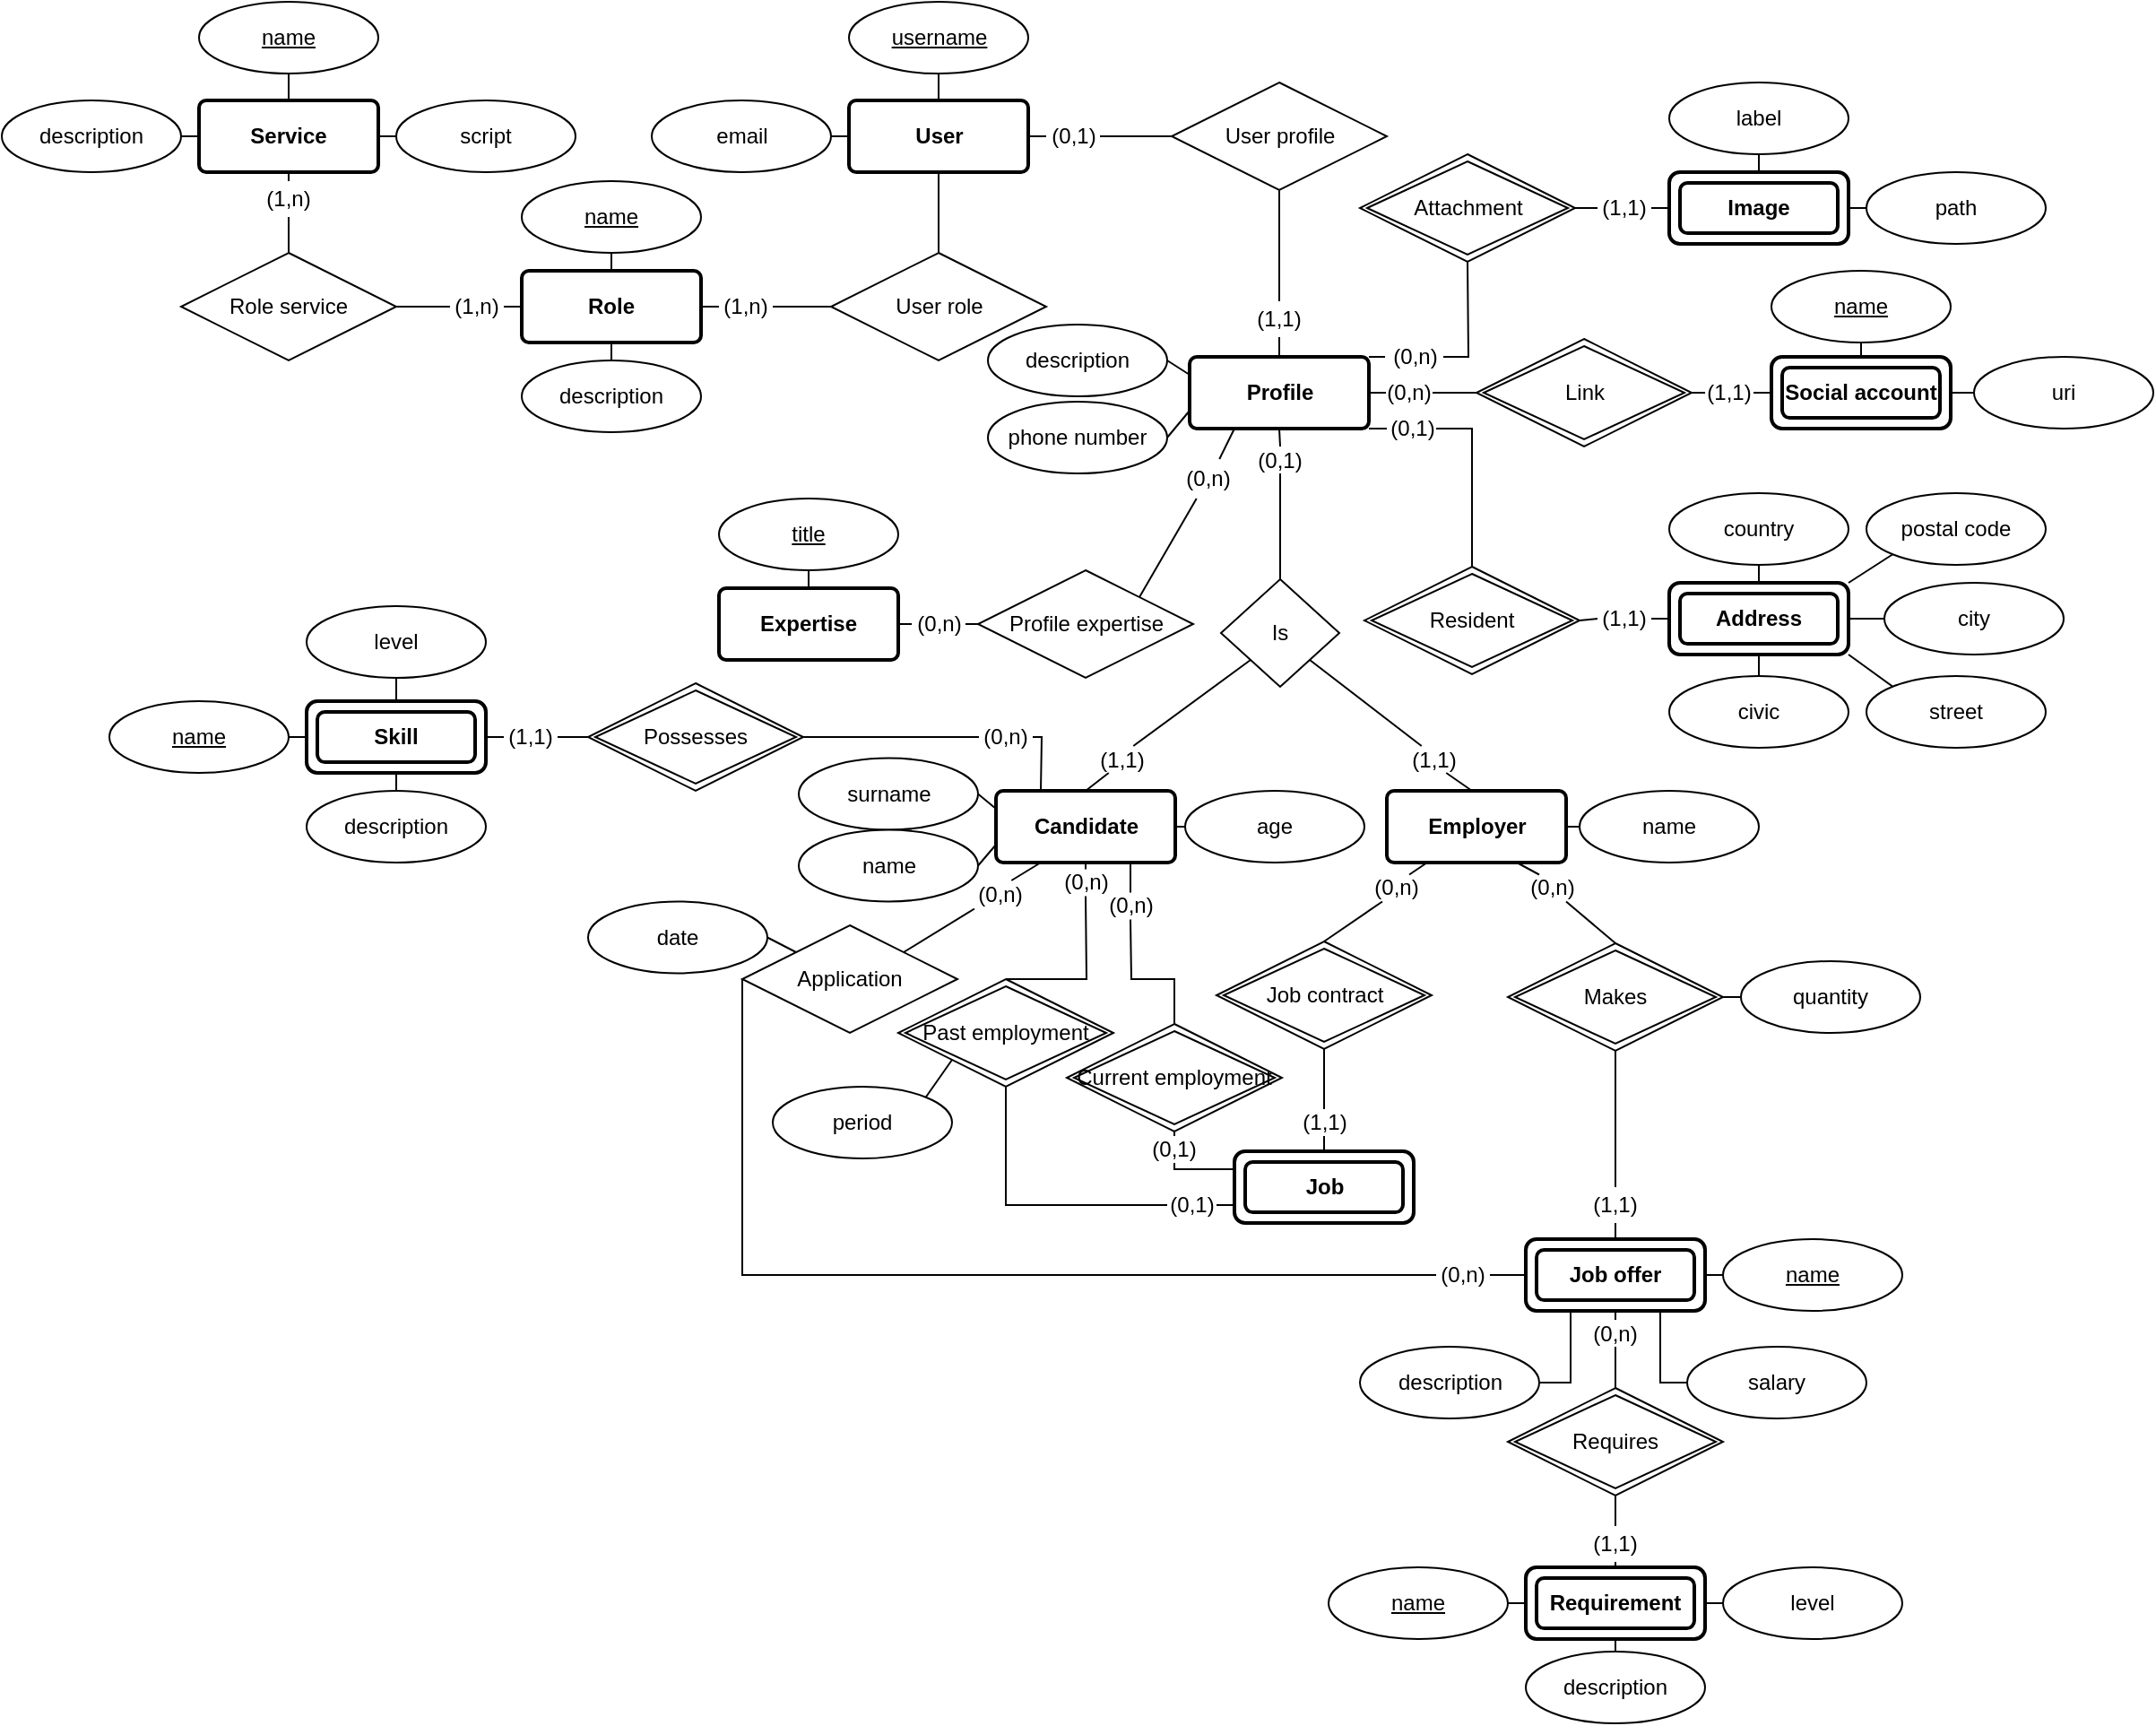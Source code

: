 <mxfile version="24.7.5">
  <diagram name="Page-1" id="0_rlszA0qYXHNxYHHLNV">
    <mxGraphModel dx="1414" dy="457" grid="1" gridSize="10" guides="1" tooltips="1" connect="1" arrows="1" fold="1" page="1" pageScale="1" pageWidth="850" pageHeight="1100" math="0" shadow="0">
      <root>
        <mxCell id="0" />
        <mxCell id="1" parent="0" />
        <mxCell id="5iq5i9mNIWf6YmemLm6V-1" value="&lt;b&gt;User&lt;/b&gt;" style="rounded=1;arcSize=10;whiteSpace=wrap;html=1;align=center;strokeWidth=2;" parent="1" vertex="1">
          <mxGeometry x="112.5" y="95" width="100" height="40" as="geometry" />
        </mxCell>
        <mxCell id="5iq5i9mNIWf6YmemLm6V-2" value="username" style="ellipse;whiteSpace=wrap;html=1;align=center;fontStyle=4;strokeWidth=1;" parent="1" vertex="1">
          <mxGeometry x="112.5" y="40" width="100" height="40" as="geometry" />
        </mxCell>
        <mxCell id="5iq5i9mNIWf6YmemLm6V-3" value="email" style="ellipse;whiteSpace=wrap;html=1;align=center;" parent="1" vertex="1">
          <mxGeometry x="2.5" y="95" width="100" height="40" as="geometry" />
        </mxCell>
        <mxCell id="5iq5i9mNIWf6YmemLm6V-5" value="&lt;b&gt;Service&lt;/b&gt;" style="rounded=1;arcSize=10;whiteSpace=wrap;html=1;align=center;strokeWidth=2;" parent="1" vertex="1">
          <mxGeometry x="-250" y="95" width="100" height="40" as="geometry" />
        </mxCell>
        <mxCell id="5iq5i9mNIWf6YmemLm6V-6" value="name" style="ellipse;whiteSpace=wrap;html=1;align=center;fontStyle=4;strokeWidth=1;" parent="1" vertex="1">
          <mxGeometry x="-250" y="40" width="100" height="40" as="geometry" />
        </mxCell>
        <mxCell id="5iq5i9mNIWf6YmemLm6V-7" value="description" style="ellipse;whiteSpace=wrap;html=1;align=center;" parent="1" vertex="1">
          <mxGeometry x="-360" y="95" width="100" height="40" as="geometry" />
        </mxCell>
        <mxCell id="5iq5i9mNIWf6YmemLm6V-8" value="script" style="ellipse;whiteSpace=wrap;html=1;align=center;" parent="1" vertex="1">
          <mxGeometry x="-140" y="95" width="100" height="40" as="geometry" />
        </mxCell>
        <mxCell id="5iq5i9mNIWf6YmemLm6V-9" value="&lt;b&gt;Role&lt;/b&gt;" style="rounded=1;arcSize=10;whiteSpace=wrap;html=1;align=center;strokeWidth=2;" parent="1" vertex="1">
          <mxGeometry x="-70" y="190" width="100" height="40" as="geometry" />
        </mxCell>
        <mxCell id="5iq5i9mNIWf6YmemLm6V-10" value="name" style="ellipse;whiteSpace=wrap;html=1;align=center;fontStyle=4;strokeWidth=1;" parent="1" vertex="1">
          <mxGeometry x="-70" y="140" width="100" height="40" as="geometry" />
        </mxCell>
        <mxCell id="5iq5i9mNIWf6YmemLm6V-11" value="description" style="ellipse;whiteSpace=wrap;html=1;align=center;" parent="1" vertex="1">
          <mxGeometry x="-70" y="240" width="100" height="40" as="geometry" />
        </mxCell>
        <mxCell id="5iq5i9mNIWf6YmemLm6V-12" value="" style="endArrow=none;html=1;rounded=0;exitX=0.5;exitY=1;exitDx=0;exitDy=0;entryX=0.5;entryY=0;entryDx=0;entryDy=0;" parent="1" source="5iq5i9mNIWf6YmemLm6V-2" target="5iq5i9mNIWf6YmemLm6V-1" edge="1">
          <mxGeometry width="50" height="50" relative="1" as="geometry">
            <mxPoint x="330" y="320" as="sourcePoint" />
            <mxPoint x="380" y="270" as="targetPoint" />
          </mxGeometry>
        </mxCell>
        <mxCell id="5iq5i9mNIWf6YmemLm6V-13" value="" style="endArrow=none;html=1;rounded=0;exitX=1;exitY=0.5;exitDx=0;exitDy=0;entryX=0;entryY=0.5;entryDx=0;entryDy=0;" parent="1" source="5iq5i9mNIWf6YmemLm6V-3" target="5iq5i9mNIWf6YmemLm6V-1" edge="1">
          <mxGeometry width="50" height="50" relative="1" as="geometry">
            <mxPoint x="330" y="320" as="sourcePoint" />
            <mxPoint x="380" y="270" as="targetPoint" />
          </mxGeometry>
        </mxCell>
        <mxCell id="5iq5i9mNIWf6YmemLm6V-15" value="" style="endArrow=none;html=1;rounded=0;exitX=1;exitY=0.5;exitDx=0;exitDy=0;entryX=0;entryY=0.5;entryDx=0;entryDy=0;" parent="1" source="5iq5i9mNIWf6YmemLm6V-7" target="5iq5i9mNIWf6YmemLm6V-5" edge="1">
          <mxGeometry width="50" height="50" relative="1" as="geometry">
            <mxPoint x="-90" y="230" as="sourcePoint" />
            <mxPoint x="-40" y="180" as="targetPoint" />
          </mxGeometry>
        </mxCell>
        <mxCell id="5iq5i9mNIWf6YmemLm6V-16" value="" style="endArrow=none;html=1;rounded=0;exitX=0.5;exitY=1;exitDx=0;exitDy=0;entryX=0.5;entryY=0;entryDx=0;entryDy=0;" parent="1" source="5iq5i9mNIWf6YmemLm6V-6" target="5iq5i9mNIWf6YmemLm6V-5" edge="1">
          <mxGeometry width="50" height="50" relative="1" as="geometry">
            <mxPoint x="-90" y="230" as="sourcePoint" />
            <mxPoint x="-40" y="180" as="targetPoint" />
          </mxGeometry>
        </mxCell>
        <mxCell id="5iq5i9mNIWf6YmemLm6V-17" value="" style="endArrow=none;html=1;rounded=0;exitX=1;exitY=0.5;exitDx=0;exitDy=0;entryX=0;entryY=0.5;entryDx=0;entryDy=0;" parent="1" source="5iq5i9mNIWf6YmemLm6V-5" target="5iq5i9mNIWf6YmemLm6V-8" edge="1">
          <mxGeometry width="50" height="50" relative="1" as="geometry">
            <mxPoint x="-90" y="230" as="sourcePoint" />
            <mxPoint x="-40" y="180" as="targetPoint" />
          </mxGeometry>
        </mxCell>
        <mxCell id="5iq5i9mNIWf6YmemLm6V-18" value="" style="endArrow=none;html=1;rounded=0;exitX=0.5;exitY=1;exitDx=0;exitDy=0;entryX=0.5;entryY=0;entryDx=0;entryDy=0;" parent="1" source="5iq5i9mNIWf6YmemLm6V-10" target="5iq5i9mNIWf6YmemLm6V-9" edge="1">
          <mxGeometry width="50" height="50" relative="1" as="geometry">
            <mxPoint x="-40" y="280" as="sourcePoint" />
            <mxPoint x="10" y="230" as="targetPoint" />
          </mxGeometry>
        </mxCell>
        <mxCell id="5iq5i9mNIWf6YmemLm6V-19" value="" style="endArrow=none;html=1;rounded=0;exitX=0;exitY=0.5;exitDx=0;exitDy=0;entryX=1;entryY=0.5;entryDx=0;entryDy=0;" parent="1" source="5iq5i9mNIWf6YmemLm6V-27" target="5iq5i9mNIWf6YmemLm6V-9" edge="1">
          <mxGeometry width="50" height="50" relative="1" as="geometry">
            <mxPoint x="370" y="350" as="sourcePoint" />
            <mxPoint x="500" y="300" as="targetPoint" />
            <Array as="points" />
          </mxGeometry>
        </mxCell>
        <mxCell id="5iq5i9mNIWf6YmemLm6V-20" value="" style="endArrow=none;html=1;rounded=0;entryX=0;entryY=0.5;entryDx=0;entryDy=0;exitX=1;exitY=0.5;exitDx=0;exitDy=0;" parent="1" source="5iq5i9mNIWf6YmemLm6V-26" target="5iq5i9mNIWf6YmemLm6V-9" edge="1">
          <mxGeometry width="50" height="50" relative="1" as="geometry">
            <mxPoint x="177" y="130" as="sourcePoint" />
            <mxPoint x="297" y="160" as="targetPoint" />
          </mxGeometry>
        </mxCell>
        <mxCell id="5iq5i9mNIWf6YmemLm6V-21" value="User role" style="shape=rhombus;perimeter=rhombusPerimeter;whiteSpace=wrap;html=1;align=center;" parent="1" vertex="1">
          <mxGeometry x="102.5" y="180" width="120" height="60" as="geometry" />
        </mxCell>
        <mxCell id="5iq5i9mNIWf6YmemLm6V-22" value="" style="endArrow=none;html=1;rounded=0;exitX=0.5;exitY=1;exitDx=0;exitDy=0;entryX=0.5;entryY=0;entryDx=0;entryDy=0;" parent="1" source="5iq5i9mNIWf6YmemLm6V-1" target="5iq5i9mNIWf6YmemLm6V-21" edge="1">
          <mxGeometry width="50" height="50" relative="1" as="geometry">
            <mxPoint x="450" y="260" as="sourcePoint" />
            <mxPoint x="520" y="245" as="targetPoint" />
            <Array as="points" />
          </mxGeometry>
        </mxCell>
        <mxCell id="5iq5i9mNIWf6YmemLm6V-23" value="Role service" style="shape=rhombus;perimeter=rhombusPerimeter;whiteSpace=wrap;html=1;align=center;" parent="1" vertex="1">
          <mxGeometry x="-260" y="180" width="120" height="60" as="geometry" />
        </mxCell>
        <mxCell id="5iq5i9mNIWf6YmemLm6V-24" value="" style="endArrow=none;html=1;rounded=0;exitX=0.5;exitY=1;exitDx=0;exitDy=0;entryX=0.5;entryY=0;entryDx=0;entryDy=0;" parent="1" source="5iq5i9mNIWf6YmemLm6V-28" target="5iq5i9mNIWf6YmemLm6V-23" edge="1">
          <mxGeometry width="50" height="50" relative="1" as="geometry">
            <mxPoint x="70" y="205" as="sourcePoint" />
            <mxPoint x="-200" y="180" as="targetPoint" />
          </mxGeometry>
        </mxCell>
        <mxCell id="5iq5i9mNIWf6YmemLm6V-29" value="" style="endArrow=none;html=1;rounded=0;exitX=0.5;exitY=1;exitDx=0;exitDy=0;entryX=0.5;entryY=0;entryDx=0;entryDy=0;" parent="1" source="5iq5i9mNIWf6YmemLm6V-9" target="5iq5i9mNIWf6YmemLm6V-11" edge="1">
          <mxGeometry width="50" height="50" relative="1" as="geometry">
            <mxPoint x="-260" y="270" as="sourcePoint" />
            <mxPoint x="-210" y="220" as="targetPoint" />
          </mxGeometry>
        </mxCell>
        <mxCell id="5iq5i9mNIWf6YmemLm6V-36" value="" style="endArrow=none;html=1;rounded=0;entryX=0.5;entryY=1;entryDx=0;entryDy=0;exitX=0.5;exitY=0;exitDx=0;exitDy=0;" parent="1" source="oJpGRDjbuP6UKvOXRU2A-36" edge="1">
          <mxGeometry width="50" height="50" relative="1" as="geometry">
            <mxPoint x="90" y="677" as="sourcePoint" />
            <mxPoint x="244.5" y="520" as="targetPoint" />
            <Array as="points" />
          </mxGeometry>
        </mxCell>
        <mxCell id="5iq5i9mNIWf6YmemLm6V-37" value="" style="endArrow=none;html=1;rounded=0;entryX=0.5;entryY=1;entryDx=0;entryDy=0;exitX=0;exitY=0.5;exitDx=0;exitDy=0;" parent="1" source="oJpGRDjbuP6UKvOXRU2A-32" target="5iq5i9mNIWf6YmemLm6V-54" edge="1">
          <mxGeometry width="50" height="50" relative="1" as="geometry">
            <mxPoint x="120" y="777" as="sourcePoint" />
            <mxPoint x="90" y="737" as="targetPoint" />
            <Array as="points">
              <mxPoint x="200" y="711" />
            </Array>
          </mxGeometry>
        </mxCell>
        <mxCell id="5iq5i9mNIWf6YmemLm6V-38" value="" style="endArrow=none;html=1;rounded=0;entryX=0.75;entryY=1;entryDx=0;entryDy=0;exitX=0.25;exitY=0;exitDx=0;exitDy=0;" parent="1" source="oJpGRDjbuP6UKvOXRU2A-21" edge="1">
          <mxGeometry width="50" height="50" relative="1" as="geometry">
            <mxPoint x="250" y="677" as="sourcePoint" />
            <mxPoint x="485" y="520" as="targetPoint" />
            <Array as="points" />
          </mxGeometry>
        </mxCell>
        <mxCell id="5iq5i9mNIWf6YmemLm6V-39" value="" style="endArrow=none;html=1;rounded=0;entryX=0.5;entryY=0;entryDx=0;entryDy=0;exitX=0.5;exitY=1;exitDx=0;exitDy=0;" parent="1" target="LrbtKrgW1hB7gZl7j8Xs-1" edge="1" source="5iq5i9mNIWf6YmemLm6V-42">
          <mxGeometry width="50" height="50" relative="1" as="geometry">
            <mxPoint x="540" y="670" as="sourcePoint" />
            <mxPoint x="407.5" y="548" as="targetPoint" />
            <Array as="points" />
          </mxGeometry>
        </mxCell>
        <mxCell id="5iq5i9mNIWf6YmemLm6V-44" value="description" style="ellipse;whiteSpace=wrap;html=1;align=center;" parent="1" vertex="1">
          <mxGeometry x="397.5" y="790" width="100" height="40" as="geometry" />
        </mxCell>
        <mxCell id="5iq5i9mNIWf6YmemLm6V-45" value="salary" style="ellipse;whiteSpace=wrap;html=1;align=center;" parent="1" vertex="1">
          <mxGeometry x="580" y="790" width="100" height="40" as="geometry" />
        </mxCell>
        <mxCell id="5iq5i9mNIWf6YmemLm6V-47" value="" style="endArrow=none;html=1;rounded=0;exitX=1;exitY=0.5;exitDx=0;exitDy=0;entryX=0.25;entryY=1;entryDx=0;entryDy=0;" parent="1" source="5iq5i9mNIWf6YmemLm6V-44" target="LrbtKrgW1hB7gZl7j8Xs-1" edge="1">
          <mxGeometry width="50" height="50" relative="1" as="geometry">
            <mxPoint x="417.5" y="720" as="sourcePoint" />
            <mxPoint x="332.5" y="740" as="targetPoint" />
            <Array as="points">
              <mxPoint x="515" y="810" />
            </Array>
          </mxGeometry>
        </mxCell>
        <mxCell id="5iq5i9mNIWf6YmemLm6V-49" value="" style="endArrow=none;html=1;rounded=0;exitX=0;exitY=0.5;exitDx=0;exitDy=0;entryX=0.75;entryY=1;entryDx=0;entryDy=0;" parent="1" source="5iq5i9mNIWf6YmemLm6V-45" target="LrbtKrgW1hB7gZl7j8Xs-1" edge="1">
          <mxGeometry width="50" height="50" relative="1" as="geometry">
            <mxPoint x="417.5" y="720" as="sourcePoint" />
            <mxPoint x="382.5" y="740" as="targetPoint" />
            <Array as="points">
              <mxPoint x="565" y="810" />
            </Array>
          </mxGeometry>
        </mxCell>
        <mxCell id="5iq5i9mNIWf6YmemLm6V-50" value="&lt;u&gt;name&lt;/u&gt;" style="ellipse;whiteSpace=wrap;html=1;align=center;" parent="1" vertex="1">
          <mxGeometry x="600" y="730" width="100" height="40" as="geometry" />
        </mxCell>
        <mxCell id="5iq5i9mNIWf6YmemLm6V-51" value="" style="endArrow=none;html=1;rounded=0;exitX=0;exitY=0.5;exitDx=0;exitDy=0;entryX=1;entryY=0.5;entryDx=0;entryDy=0;" parent="1" source="5iq5i9mNIWf6YmemLm6V-50" target="LrbtKrgW1hB7gZl7j8Xs-1" edge="1">
          <mxGeometry width="50" height="50" relative="1" as="geometry">
            <mxPoint x="267.5" y="760" as="sourcePoint" />
            <mxPoint x="307.5" y="740" as="targetPoint" />
            <Array as="points" />
          </mxGeometry>
        </mxCell>
        <mxCell id="5iq5i9mNIWf6YmemLm6V-52" value="&lt;b&gt;Job&lt;/b&gt;" style="shape=ext;margin=3;double=1;whiteSpace=wrap;html=1;align=center;rounded=1;shadow=0;glass=0;strokeWidth=2;" parent="1" vertex="1">
          <mxGeometry x="327.5" y="681" width="100" height="40" as="geometry" />
        </mxCell>
        <mxCell id="5iq5i9mNIWf6YmemLm6V-54" value="Past employment" style="shape=rhombus;double=1;perimeter=rhombusPerimeter;whiteSpace=wrap;html=1;align=center;" parent="1" vertex="1">
          <mxGeometry x="140" y="585" width="120" height="60" as="geometry" />
        </mxCell>
        <mxCell id="5iq5i9mNIWf6YmemLm6V-55" value="&lt;u&gt;name&lt;/u&gt;" style="ellipse;whiteSpace=wrap;html=1;align=center;" parent="1" vertex="1">
          <mxGeometry x="380" y="913" width="100" height="40" as="geometry" />
        </mxCell>
        <mxCell id="5iq5i9mNIWf6YmemLm6V-56" value="level" style="ellipse;whiteSpace=wrap;html=1;align=center;" parent="1" vertex="1">
          <mxGeometry x="600" y="913" width="100" height="40" as="geometry" />
        </mxCell>
        <mxCell id="5iq5i9mNIWf6YmemLm6V-57" value="" style="endArrow=none;html=1;rounded=0;entryX=1;entryY=0.5;entryDx=0;entryDy=0;exitX=0;exitY=0.5;exitDx=0;exitDy=0;" parent="1" target="5iq5i9mNIWf6YmemLm6V-55" edge="1" source="5iq5i9mNIWf6YmemLm6V-103">
          <mxGeometry relative="1" as="geometry">
            <mxPoint x="490" y="923" as="sourcePoint" />
            <mxPoint x="700" y="893" as="targetPoint" />
            <Array as="points" />
          </mxGeometry>
        </mxCell>
        <mxCell id="5iq5i9mNIWf6YmemLm6V-58" value="" style="endArrow=none;html=1;rounded=0;exitX=0;exitY=0.5;exitDx=0;exitDy=0;entryX=1;entryY=0.5;entryDx=0;entryDy=0;" parent="1" source="5iq5i9mNIWf6YmemLm6V-56" edge="1" target="5iq5i9mNIWf6YmemLm6V-103">
          <mxGeometry relative="1" as="geometry">
            <mxPoint x="540" y="893" as="sourcePoint" />
            <mxPoint x="590" y="923" as="targetPoint" />
            <Array as="points" />
          </mxGeometry>
        </mxCell>
        <mxCell id="5iq5i9mNIWf6YmemLm6V-59" value="" style="endArrow=none;html=1;rounded=0;exitX=0.5;exitY=1;exitDx=0;exitDy=0;entryX=0.5;entryY=0;entryDx=0;entryDy=0;" parent="1" target="5iq5i9mNIWf6YmemLm6V-60" edge="1">
          <mxGeometry relative="1" as="geometry">
            <mxPoint x="540" y="943" as="sourcePoint" />
            <mxPoint x="780" y="1033" as="targetPoint" />
          </mxGeometry>
        </mxCell>
        <mxCell id="5iq5i9mNIWf6YmemLm6V-60" value="description" style="ellipse;whiteSpace=wrap;html=1;align=center;" parent="1" vertex="1">
          <mxGeometry x="490" y="960" width="100" height="40" as="geometry" />
        </mxCell>
        <mxCell id="5iq5i9mNIWf6YmemLm6V-61" value="description" style="ellipse;whiteSpace=wrap;html=1;align=center;" parent="1" vertex="1">
          <mxGeometry x="190" y="220" width="100" height="40" as="geometry" />
        </mxCell>
        <mxCell id="5iq5i9mNIWf6YmemLm6V-62" value="&lt;b&gt;Profile&lt;/b&gt;" style="rounded=1;arcSize=10;whiteSpace=wrap;html=1;align=center;strokeWidth=2;" parent="1" vertex="1">
          <mxGeometry x="302.5" y="238" width="100" height="40" as="geometry" />
        </mxCell>
        <mxCell id="5iq5i9mNIWf6YmemLm6V-63" value="User profile" style="shape=rhombus;perimeter=rhombusPerimeter;whiteSpace=wrap;html=1;align=center;" parent="1" vertex="1">
          <mxGeometry x="292.5" y="85" width="120" height="60" as="geometry" />
        </mxCell>
        <mxCell id="5iq5i9mNIWf6YmemLm6V-64" value="" style="endArrow=none;html=1;rounded=0;entryX=1;entryY=0.5;entryDx=0;entryDy=0;exitX=0;exitY=0.5;exitDx=0;exitDy=0;" parent="1" source="5iq5i9mNIWf6YmemLm6V-25" target="5iq5i9mNIWf6YmemLm6V-1" edge="1">
          <mxGeometry width="50" height="50" relative="1" as="geometry">
            <mxPoint x="220" y="460" as="sourcePoint" />
            <mxPoint x="270" y="410" as="targetPoint" />
          </mxGeometry>
        </mxCell>
        <mxCell id="5iq5i9mNIWf6YmemLm6V-65" value="" style="endArrow=none;html=1;rounded=0;entryX=0.5;entryY=1;entryDx=0;entryDy=0;exitX=0.5;exitY=0;exitDx=0;exitDy=0;" parent="1" source="5iq5i9mNIWf6YmemLm6V-67" target="5iq5i9mNIWf6YmemLm6V-63" edge="1">
          <mxGeometry width="50" height="50" relative="1" as="geometry">
            <mxPoint x="220" y="460" as="sourcePoint" />
            <mxPoint x="270" y="410" as="targetPoint" />
          </mxGeometry>
        </mxCell>
        <mxCell id="5iq5i9mNIWf6YmemLm6V-68" value="" style="endArrow=none;html=1;rounded=0;entryX=0;entryY=0.25;entryDx=0;entryDy=0;exitX=1;exitY=0.5;exitDx=0;exitDy=0;" parent="1" source="5iq5i9mNIWf6YmemLm6V-61" target="5iq5i9mNIWf6YmemLm6V-62" edge="1">
          <mxGeometry width="50" height="50" relative="1" as="geometry">
            <mxPoint x="260" y="572" as="sourcePoint" />
            <mxPoint x="260" y="464" as="targetPoint" />
          </mxGeometry>
        </mxCell>
        <mxCell id="5iq5i9mNIWf6YmemLm6V-69" value="surname" style="ellipse;whiteSpace=wrap;html=1;align=center;" parent="1" vertex="1">
          <mxGeometry x="84.5" y="461.75" width="100" height="40" as="geometry" />
        </mxCell>
        <mxCell id="5iq5i9mNIWf6YmemLm6V-70" value="" style="endArrow=none;html=1;rounded=0;exitX=1;exitY=0.5;exitDx=0;exitDy=0;entryX=0;entryY=0.25;entryDx=0;entryDy=0;" parent="1" source="5iq5i9mNIWf6YmemLm6V-69" edge="1">
          <mxGeometry width="50" height="50" relative="1" as="geometry">
            <mxPoint x="324.5" y="474" as="sourcePoint" />
            <mxPoint x="194.5" y="490" as="targetPoint" />
          </mxGeometry>
        </mxCell>
        <mxCell id="5iq5i9mNIWf6YmemLm6V-71" value="age" style="ellipse;whiteSpace=wrap;html=1;align=center;" parent="1" vertex="1">
          <mxGeometry x="300" y="480" width="100" height="40" as="geometry" />
        </mxCell>
        <mxCell id="5iq5i9mNIWf6YmemLm6V-72" value="" style="endArrow=none;html=1;rounded=0;exitX=0;exitY=0.5;exitDx=0;exitDy=0;entryX=1;entryY=0.5;entryDx=0;entryDy=0;" parent="1" source="5iq5i9mNIWf6YmemLm6V-71" edge="1">
          <mxGeometry width="50" height="50" relative="1" as="geometry">
            <mxPoint x="314.5" y="554" as="sourcePoint" />
            <mxPoint x="294.5" y="500" as="targetPoint" />
            <Array as="points" />
          </mxGeometry>
        </mxCell>
        <mxCell id="5iq5i9mNIWf6YmemLm6V-76" value="" style="endArrow=none;html=1;rounded=0;exitX=1;exitY=0.5;exitDx=0;exitDy=0;entryX=0;entryY=0.5;entryDx=0;entryDy=0;" parent="1" source="5iq5i9mNIWf6YmemLm6V-145" target="5iq5i9mNIWf6YmemLm6V-152" edge="1">
          <mxGeometry width="50" height="50" relative="1" as="geometry">
            <mxPoint x="260" y="444" as="sourcePoint" />
            <mxPoint x="280" y="402" as="targetPoint" />
            <Array as="points" />
          </mxGeometry>
        </mxCell>
        <mxCell id="5iq5i9mNIWf6YmemLm6V-78" value="" style="endArrow=none;html=1;rounded=0;entryX=1;entryY=1;entryDx=0;entryDy=0;exitX=0;exitY=0.5;exitDx=0;exitDy=0;" parent="1" source="5iq5i9mNIWf6YmemLm6V-166" target="5iq5i9mNIWf6YmemLm6V-62" edge="1">
          <mxGeometry width="50" height="50" relative="1" as="geometry">
            <mxPoint x="50" y="410" as="sourcePoint" />
            <mxPoint x="210" y="460" as="targetPoint" />
            <Array as="points" />
          </mxGeometry>
        </mxCell>
        <mxCell id="5iq5i9mNIWf6YmemLm6V-79" value="city" style="ellipse;whiteSpace=wrap;html=1;align=center;" parent="1" vertex="1">
          <mxGeometry x="690" y="364" width="100" height="40" as="geometry" />
        </mxCell>
        <mxCell id="5iq5i9mNIWf6YmemLm6V-80" value="country" style="ellipse;whiteSpace=wrap;html=1;align=center;" parent="1" vertex="1">
          <mxGeometry x="570" y="314" width="100" height="40" as="geometry" />
        </mxCell>
        <mxCell id="5iq5i9mNIWf6YmemLm6V-81" value="postal code" style="ellipse;whiteSpace=wrap;html=1;align=center;" parent="1" vertex="1">
          <mxGeometry x="680" y="314" width="100" height="40" as="geometry" />
        </mxCell>
        <mxCell id="5iq5i9mNIWf6YmemLm6V-82" value="phone number" style="ellipse;whiteSpace=wrap;html=1;align=center;" parent="1" vertex="1">
          <mxGeometry x="190" y="263" width="100" height="40" as="geometry" />
        </mxCell>
        <mxCell id="5iq5i9mNIWf6YmemLm6V-89" value="civic" style="ellipse;whiteSpace=wrap;html=1;align=center;" parent="1" vertex="1">
          <mxGeometry x="570" y="416" width="100" height="40" as="geometry" />
        </mxCell>
        <mxCell id="5iq5i9mNIWf6YmemLm6V-91" value="street" style="ellipse;whiteSpace=wrap;html=1;align=center;" parent="1" vertex="1">
          <mxGeometry x="680" y="416" width="100" height="40" as="geometry" />
        </mxCell>
        <mxCell id="5iq5i9mNIWf6YmemLm6V-96" value="&lt;u&gt;name&lt;/u&gt;" style="ellipse;whiteSpace=wrap;html=1;align=center;" parent="1" vertex="1">
          <mxGeometry x="-300" y="430" width="100" height="40" as="geometry" />
        </mxCell>
        <mxCell id="5iq5i9mNIWf6YmemLm6V-97" value="level" style="ellipse;whiteSpace=wrap;html=1;align=center;" parent="1" vertex="1">
          <mxGeometry x="-190" y="377" width="100" height="40" as="geometry" />
        </mxCell>
        <mxCell id="5iq5i9mNIWf6YmemLm6V-99" value="" style="endArrow=none;html=1;rounded=0;exitX=0.5;exitY=1;exitDx=0;exitDy=0;entryX=0.5;entryY=0;entryDx=0;entryDy=0;" parent="1" source="5iq5i9mNIWf6YmemLm6V-97" edge="1" target="5iq5i9mNIWf6YmemLm6V-110">
          <mxGeometry relative="1" as="geometry">
            <mxPoint x="-140" y="420" as="sourcePoint" />
            <mxPoint x="-230" y="420" as="targetPoint" />
            <Array as="points">
              <mxPoint x="-140" y="420" />
            </Array>
          </mxGeometry>
        </mxCell>
        <mxCell id="5iq5i9mNIWf6YmemLm6V-100" value="" style="endArrow=none;html=1;rounded=0;exitX=0.5;exitY=1;exitDx=0;exitDy=0;entryX=0.5;entryY=0;entryDx=0;entryDy=0;" parent="1" target="5iq5i9mNIWf6YmemLm6V-101" edge="1">
          <mxGeometry relative="1" as="geometry">
            <mxPoint x="-140" y="470" as="sourcePoint" />
            <mxPoint x="100" y="560" as="targetPoint" />
          </mxGeometry>
        </mxCell>
        <mxCell id="5iq5i9mNIWf6YmemLm6V-101" value="description" style="ellipse;whiteSpace=wrap;html=1;align=center;" parent="1" vertex="1">
          <mxGeometry x="-190" y="480" width="100" height="40" as="geometry" />
        </mxCell>
        <mxCell id="5iq5i9mNIWf6YmemLm6V-102" value="" style="endArrow=none;html=1;rounded=0;entryX=0.25;entryY=0;entryDx=0;entryDy=0;exitX=1;exitY=0.5;exitDx=0;exitDy=0;" parent="1" source="5iq5i9mNIWf6YmemLm6V-120" edge="1">
          <mxGeometry width="50" height="50" relative="1" as="geometry">
            <mxPoint x="-220" y="560" as="sourcePoint" />
            <mxPoint x="219.5" y="480" as="targetPoint" />
            <Array as="points">
              <mxPoint x="220" y="450" />
            </Array>
          </mxGeometry>
        </mxCell>
        <mxCell id="5iq5i9mNIWf6YmemLm6V-103" value="&lt;b&gt;Requirement&lt;/b&gt;" style="shape=ext;margin=3;double=1;whiteSpace=wrap;html=1;align=center;rounded=1;shadow=0;glass=0;strokeWidth=2;" parent="1" vertex="1">
          <mxGeometry x="490" y="913" width="100" height="40" as="geometry" />
        </mxCell>
        <mxCell id="5iq5i9mNIWf6YmemLm6V-104" value="Requires" style="shape=rhombus;double=1;perimeter=rhombusPerimeter;whiteSpace=wrap;html=1;align=center;" parent="1" vertex="1">
          <mxGeometry x="480" y="813" width="120" height="60" as="geometry" />
        </mxCell>
        <mxCell id="5iq5i9mNIWf6YmemLm6V-106" value="" style="endArrow=none;html=1;rounded=0;entryX=0.5;entryY=1;entryDx=0;entryDy=0;exitX=0.5;exitY=0;exitDx=0;exitDy=0;" parent="1" source="5iq5i9mNIWf6YmemLm6V-108" target="LrbtKrgW1hB7gZl7j8Xs-1" edge="1">
          <mxGeometry width="50" height="50" relative="1" as="geometry">
            <mxPoint x="327.5" y="873" as="sourcePoint" />
            <mxPoint x="377.5" y="823" as="targetPoint" />
          </mxGeometry>
        </mxCell>
        <mxCell id="5iq5i9mNIWf6YmemLm6V-107" value="" style="endArrow=none;html=1;rounded=0;exitX=0.5;exitY=0;exitDx=0;exitDy=0;entryX=0.5;entryY=1;entryDx=0;entryDy=0;" parent="1" source="5iq5i9mNIWf6YmemLm6V-109" target="5iq5i9mNIWf6YmemLm6V-104" edge="1">
          <mxGeometry width="50" height="50" relative="1" as="geometry">
            <mxPoint x="502.5" y="873" as="sourcePoint" />
            <mxPoint x="552.5" y="823" as="targetPoint" />
          </mxGeometry>
        </mxCell>
        <mxCell id="5iq5i9mNIWf6YmemLm6V-110" value="&lt;b&gt;Skill&lt;/b&gt;" style="shape=ext;margin=3;double=1;whiteSpace=wrap;html=1;align=center;rounded=1;shadow=0;glass=0;strokeWidth=2;" parent="1" vertex="1">
          <mxGeometry x="-190" y="430" width="100" height="40" as="geometry" />
        </mxCell>
        <mxCell id="5iq5i9mNIWf6YmemLm6V-112" value="" style="endArrow=none;html=1;rounded=0;entryX=0;entryY=0.5;entryDx=0;entryDy=0;exitX=1;exitY=0.5;exitDx=0;exitDy=0;" parent="1" target="5iq5i9mNIWf6YmemLm6V-111" edge="1" source="5iq5i9mNIWf6YmemLm6V-119">
          <mxGeometry width="50" height="50" relative="1" as="geometry">
            <mxPoint x="-220" y="560" as="sourcePoint" />
            <mxPoint x="65" y="607" as="targetPoint" />
            <Array as="points" />
          </mxGeometry>
        </mxCell>
        <mxCell id="5iq5i9mNIWf6YmemLm6V-111" value="Possesses" style="shape=rhombus;double=1;perimeter=rhombusPerimeter;whiteSpace=wrap;html=1;align=center;" parent="1" vertex="1">
          <mxGeometry x="-33" y="420" width="120" height="60" as="geometry" />
        </mxCell>
        <mxCell id="5iq5i9mNIWf6YmemLm6V-113" value="Profile expertise" style="shape=rhombus;perimeter=rhombusPerimeter;whiteSpace=wrap;html=1;align=center;" parent="1" vertex="1">
          <mxGeometry x="184.5" y="357" width="120" height="60" as="geometry" />
        </mxCell>
        <mxCell id="5iq5i9mNIWf6YmemLm6V-115" value="" style="endArrow=none;html=1;rounded=0;entryX=0;entryY=0.5;entryDx=0;entryDy=0;" parent="1" source="5iq5i9mNIWf6YmemLm6V-128" target="5iq5i9mNIWf6YmemLm6V-113" edge="1">
          <mxGeometry width="50" height="50" relative="1" as="geometry">
            <mxPoint x="65" y="387" as="sourcePoint" />
            <mxPoint x="-115" y="353" as="targetPoint" />
          </mxGeometry>
        </mxCell>
        <mxCell id="5iq5i9mNIWf6YmemLm6V-116" value="&lt;b&gt;Expertise&lt;/b&gt;" style="rounded=1;arcSize=10;whiteSpace=wrap;html=1;align=center;strokeWidth=2;" parent="1" vertex="1">
          <mxGeometry x="40" y="367" width="100" height="40" as="geometry" />
        </mxCell>
        <mxCell id="5iq5i9mNIWf6YmemLm6V-117" value="title" style="ellipse;whiteSpace=wrap;html=1;align=center;fontStyle=4;strokeWidth=1;" parent="1" vertex="1">
          <mxGeometry x="40" y="317" width="100" height="40" as="geometry" />
        </mxCell>
        <mxCell id="5iq5i9mNIWf6YmemLm6V-118" value="" style="endArrow=none;html=1;rounded=0;exitX=0.5;exitY=0;exitDx=0;exitDy=0;entryX=0.5;entryY=1;entryDx=0;entryDy=0;" parent="1" source="5iq5i9mNIWf6YmemLm6V-116" target="5iq5i9mNIWf6YmemLm6V-117" edge="1">
          <mxGeometry width="50" height="50" relative="1" as="geometry">
            <mxPoint x="-175" y="400" as="sourcePoint" />
            <mxPoint x="-125" y="350" as="targetPoint" />
          </mxGeometry>
        </mxCell>
        <mxCell id="5iq5i9mNIWf6YmemLm6V-122" value="Current employment" style="shape=rhombus;double=1;perimeter=rhombusPerimeter;whiteSpace=wrap;html=1;align=center;" parent="1" vertex="1">
          <mxGeometry x="234" y="610" width="120" height="60" as="geometry" />
        </mxCell>
        <mxCell id="5iq5i9mNIWf6YmemLm6V-123" value="" style="endArrow=none;html=1;rounded=0;entryX=0.75;entryY=1;entryDx=0;entryDy=0;exitX=0.5;exitY=0;exitDx=0;exitDy=0;" parent="1" source="oJpGRDjbuP6UKvOXRU2A-38" edge="1">
          <mxGeometry width="50" height="50" relative="1" as="geometry">
            <mxPoint x="294" y="615" as="sourcePoint" />
            <mxPoint x="269.5" y="520" as="targetPoint" />
            <Array as="points" />
          </mxGeometry>
        </mxCell>
        <mxCell id="5iq5i9mNIWf6YmemLm6V-125" value="" style="endArrow=none;html=1;rounded=0;entryX=0.5;entryY=1;entryDx=0;entryDy=0;exitX=0.5;exitY=0;exitDx=0;exitDy=0;" parent="1" source="oJpGRDjbuP6UKvOXRU2A-34" target="5iq5i9mNIWf6YmemLm6V-122" edge="1">
          <mxGeometry width="50" height="50" relative="1" as="geometry">
            <mxPoint x="165" y="710" as="sourcePoint" />
            <mxPoint x="125" y="657" as="targetPoint" />
            <Array as="points" />
          </mxGeometry>
        </mxCell>
        <mxCell id="5iq5i9mNIWf6YmemLm6V-129" value="quantity" style="ellipse;whiteSpace=wrap;html=1;align=center;" parent="1" vertex="1">
          <mxGeometry x="610" y="575" width="100" height="40" as="geometry" />
        </mxCell>
        <mxCell id="5iq5i9mNIWf6YmemLm6V-135" value="Application" style="shape=rhombus;perimeter=rhombusPerimeter;whiteSpace=wrap;html=1;align=center;" parent="1" vertex="1">
          <mxGeometry x="53" y="555" width="120" height="60" as="geometry" />
        </mxCell>
        <mxCell id="5iq5i9mNIWf6YmemLm6V-140" value="date" style="ellipse;whiteSpace=wrap;html=1;align=center;" parent="1" vertex="1">
          <mxGeometry x="-33" y="541.75" width="100" height="40" as="geometry" />
        </mxCell>
        <mxCell id="5iq5i9mNIWf6YmemLm6V-141" value="" style="endArrow=none;html=1;rounded=0;entryX=1;entryY=0.5;entryDx=0;entryDy=0;exitX=0;exitY=0;exitDx=0;exitDy=0;" parent="1" source="5iq5i9mNIWf6YmemLm6V-135" target="5iq5i9mNIWf6YmemLm6V-140" edge="1">
          <mxGeometry width="50" height="50" relative="1" as="geometry">
            <mxPoint x="-40" y="730" as="sourcePoint" />
            <mxPoint x="10" y="680" as="targetPoint" />
          </mxGeometry>
        </mxCell>
        <mxCell id="5iq5i9mNIWf6YmemLm6V-144" value="" style="endArrow=none;html=1;rounded=0;entryX=0;entryY=0.5;entryDx=0;entryDy=0;exitX=1;exitY=0.5;exitDx=0;exitDy=0;" parent="1" source="5iq5i9mNIWf6YmemLm6V-146" edge="1">
          <mxGeometry width="50" height="50" relative="1" as="geometry">
            <mxPoint x="580" y="258" as="sourcePoint" />
            <mxPoint x="627" y="258" as="targetPoint" />
          </mxGeometry>
        </mxCell>
        <mxCell id="5iq5i9mNIWf6YmemLm6V-147" value="&lt;u&gt;name&lt;/u&gt;" style="ellipse;whiteSpace=wrap;html=1;align=center;" parent="1" vertex="1">
          <mxGeometry x="627" y="190" width="100" height="40" as="geometry" />
        </mxCell>
        <mxCell id="5iq5i9mNIWf6YmemLm6V-148" value="" style="endArrow=none;html=1;rounded=0;entryX=0.5;entryY=1;entryDx=0;entryDy=0;exitX=0.5;exitY=0;exitDx=0;exitDy=0;" parent="1" target="5iq5i9mNIWf6YmemLm6V-147" edge="1">
          <mxGeometry width="50" height="50" relative="1" as="geometry">
            <mxPoint x="677" y="238" as="sourcePoint" />
            <mxPoint x="750" y="226" as="targetPoint" />
          </mxGeometry>
        </mxCell>
        <mxCell id="5iq5i9mNIWf6YmemLm6V-149" value="uri" style="ellipse;whiteSpace=wrap;html=1;align=center;" parent="1" vertex="1">
          <mxGeometry x="740" y="238" width="100" height="40" as="geometry" />
        </mxCell>
        <mxCell id="5iq5i9mNIWf6YmemLm6V-150" value="" style="endArrow=none;html=1;rounded=0;entryX=1;entryY=0.5;entryDx=0;entryDy=0;exitX=0;exitY=0.5;exitDx=0;exitDy=0;" parent="1" source="5iq5i9mNIWf6YmemLm6V-149" edge="1">
          <mxGeometry width="50" height="50" relative="1" as="geometry">
            <mxPoint x="700" y="276" as="sourcePoint" />
            <mxPoint x="727" y="258" as="targetPoint" />
          </mxGeometry>
        </mxCell>
        <mxCell id="5iq5i9mNIWf6YmemLm6V-151" value="&lt;b&gt;Social account&lt;/b&gt;" style="shape=ext;margin=3;double=1;whiteSpace=wrap;html=1;align=center;rounded=1;shadow=0;glass=0;strokeWidth=2;" parent="1" vertex="1">
          <mxGeometry x="627" y="238" width="100" height="40" as="geometry" />
        </mxCell>
        <mxCell id="5iq5i9mNIWf6YmemLm6V-152" value="Link" style="shape=rhombus;double=1;perimeter=rhombusPerimeter;whiteSpace=wrap;html=1;align=center;" parent="1" vertex="1">
          <mxGeometry x="462.5" y="228" width="120" height="60" as="geometry" />
        </mxCell>
        <mxCell id="5iq5i9mNIWf6YmemLm6V-153" value="period" style="ellipse;whiteSpace=wrap;html=1;align=center;" parent="1" vertex="1">
          <mxGeometry x="70" y="645" width="100" height="40" as="geometry" />
        </mxCell>
        <mxCell id="5iq5i9mNIWf6YmemLm6V-154" value="" style="endArrow=none;html=1;rounded=0;entryX=0;entryY=1;entryDx=0;entryDy=0;exitX=1;exitY=0;exitDx=0;exitDy=0;" parent="1" source="5iq5i9mNIWf6YmemLm6V-153" target="5iq5i9mNIWf6YmemLm6V-54" edge="1">
          <mxGeometry width="50" height="50" relative="1" as="geometry">
            <mxPoint x="-20" y="780" as="sourcePoint" />
            <mxPoint x="30" y="730" as="targetPoint" />
          </mxGeometry>
        </mxCell>
        <mxCell id="5iq5i9mNIWf6YmemLm6V-157" value="&lt;b&gt;Address&lt;/b&gt;" style="shape=ext;margin=3;double=1;whiteSpace=wrap;html=1;align=center;rounded=1;shadow=0;glass=0;strokeWidth=2;" parent="1" vertex="1">
          <mxGeometry x="570" y="364" width="100" height="40" as="geometry" />
        </mxCell>
        <mxCell id="5iq5i9mNIWf6YmemLm6V-158" value="Resident" style="shape=rhombus;double=1;perimeter=rhombusPerimeter;whiteSpace=wrap;html=1;align=center;" parent="1" vertex="1">
          <mxGeometry x="400" y="355" width="120" height="60" as="geometry" />
        </mxCell>
        <mxCell id="5iq5i9mNIWf6YmemLm6V-159" value="" style="endArrow=none;html=1;rounded=0;exitX=0;exitY=0.5;exitDx=0;exitDy=0;entryX=1;entryY=0.5;entryDx=0;entryDy=0;" parent="1" source="LrbtKrgW1hB7gZl7j8Xs-41" target="5iq5i9mNIWf6YmemLm6V-158" edge="1">
          <mxGeometry width="50" height="50" relative="1" as="geometry">
            <mxPoint x="690" y="385" as="sourcePoint" />
            <mxPoint x="-60" y="315" as="targetPoint" />
          </mxGeometry>
        </mxCell>
        <mxCell id="5iq5i9mNIWf6YmemLm6V-160" value="" style="endArrow=none;html=1;rounded=0;exitX=0;exitY=1;exitDx=0;exitDy=0;entryX=1;entryY=0;entryDx=0;entryDy=0;" parent="1" source="5iq5i9mNIWf6YmemLm6V-81" target="5iq5i9mNIWf6YmemLm6V-157" edge="1">
          <mxGeometry width="50" height="50" relative="1" as="geometry">
            <mxPoint x="580" y="394" as="sourcePoint" />
            <mxPoint x="630" y="344" as="targetPoint" />
          </mxGeometry>
        </mxCell>
        <mxCell id="5iq5i9mNIWf6YmemLm6V-161" value="" style="endArrow=none;html=1;rounded=0;exitX=0.5;exitY=0;exitDx=0;exitDy=0;entryX=0.5;entryY=1;entryDx=0;entryDy=0;" parent="1" source="5iq5i9mNIWf6YmemLm6V-157" target="5iq5i9mNIWf6YmemLm6V-80" edge="1">
          <mxGeometry width="50" height="50" relative="1" as="geometry">
            <mxPoint x="580" y="394" as="sourcePoint" />
            <mxPoint x="630" y="344" as="targetPoint" />
          </mxGeometry>
        </mxCell>
        <mxCell id="5iq5i9mNIWf6YmemLm6V-162" value="" style="endArrow=none;html=1;rounded=0;exitX=0;exitY=0.5;exitDx=0;exitDy=0;entryX=1;entryY=0.5;entryDx=0;entryDy=0;" parent="1" source="5iq5i9mNIWf6YmemLm6V-79" target="5iq5i9mNIWf6YmemLm6V-157" edge="1">
          <mxGeometry width="50" height="50" relative="1" as="geometry">
            <mxPoint x="580" y="394" as="sourcePoint" />
            <mxPoint x="630" y="344" as="targetPoint" />
          </mxGeometry>
        </mxCell>
        <mxCell id="5iq5i9mNIWf6YmemLm6V-163" value="" style="endArrow=none;html=1;rounded=0;exitX=0;exitY=0;exitDx=0;exitDy=0;entryX=1;entryY=1;entryDx=0;entryDy=0;" parent="1" source="5iq5i9mNIWf6YmemLm6V-91" target="5iq5i9mNIWf6YmemLm6V-157" edge="1">
          <mxGeometry width="50" height="50" relative="1" as="geometry">
            <mxPoint x="580" y="394" as="sourcePoint" />
            <mxPoint x="630" y="344" as="targetPoint" />
          </mxGeometry>
        </mxCell>
        <mxCell id="5iq5i9mNIWf6YmemLm6V-164" value="" style="endArrow=none;html=1;rounded=0;exitX=0.5;exitY=0;exitDx=0;exitDy=0;entryX=0.5;entryY=1;entryDx=0;entryDy=0;" parent="1" source="5iq5i9mNIWf6YmemLm6V-89" target="5iq5i9mNIWf6YmemLm6V-157" edge="1">
          <mxGeometry width="50" height="50" relative="1" as="geometry">
            <mxPoint x="580" y="394" as="sourcePoint" />
            <mxPoint x="630" y="344" as="targetPoint" />
          </mxGeometry>
        </mxCell>
        <mxCell id="5iq5i9mNIWf6YmemLm6V-167" value="Attachment" style="shape=rhombus;double=1;perimeter=rhombusPerimeter;whiteSpace=wrap;html=1;align=center;" parent="1" vertex="1">
          <mxGeometry x="397.5" y="125" width="120" height="60" as="geometry" />
        </mxCell>
        <mxCell id="5iq5i9mNIWf6YmemLm6V-168" value="" style="endArrow=none;html=1;rounded=0;entryX=1;entryY=0;entryDx=0;entryDy=0;exitX=0;exitY=0.5;exitDx=0;exitDy=0;" parent="1" source="5iq5i9mNIWf6YmemLm6V-172" target="5iq5i9mNIWf6YmemLm6V-62" edge="1">
          <mxGeometry width="50" height="50" relative="1" as="geometry">
            <mxPoint x="261" y="260" as="sourcePoint" />
            <mxPoint x="274" y="248" as="targetPoint" />
            <Array as="points" />
          </mxGeometry>
        </mxCell>
        <mxCell id="5iq5i9mNIWf6YmemLm6V-169" value="&lt;b&gt;Image&lt;/b&gt;" style="shape=ext;margin=3;double=1;whiteSpace=wrap;html=1;align=center;rounded=1;shadow=0;glass=0;strokeWidth=2;" parent="1" vertex="1">
          <mxGeometry x="570" y="135" width="100" height="40" as="geometry" />
        </mxCell>
        <mxCell id="5iq5i9mNIWf6YmemLm6V-170" value="" style="endArrow=none;html=1;rounded=0;entryX=1;entryY=0.5;entryDx=0;entryDy=0;exitX=0;exitY=0.5;exitDx=0;exitDy=0;" parent="1" source="5iq5i9mNIWf6YmemLm6V-171" target="5iq5i9mNIWf6YmemLm6V-167" edge="1">
          <mxGeometry width="50" height="50" relative="1" as="geometry">
            <mxPoint x="-100" y="460" as="sourcePoint" />
            <mxPoint x="-50" y="410" as="targetPoint" />
          </mxGeometry>
        </mxCell>
        <mxCell id="5iq5i9mNIWf6YmemLm6V-173" value="label" style="ellipse;whiteSpace=wrap;html=1;align=center;" parent="1" vertex="1">
          <mxGeometry x="570" y="85" width="100" height="40" as="geometry" />
        </mxCell>
        <mxCell id="5iq5i9mNIWf6YmemLm6V-174" value="path" style="ellipse;whiteSpace=wrap;html=1;align=center;" parent="1" vertex="1">
          <mxGeometry x="680" y="135" width="100" height="40" as="geometry" />
        </mxCell>
        <mxCell id="5iq5i9mNIWf6YmemLm6V-175" value="" style="endArrow=none;html=1;rounded=0;entryX=0.5;entryY=0;entryDx=0;entryDy=0;exitX=0.5;exitY=1;exitDx=0;exitDy=0;" parent="1" source="5iq5i9mNIWf6YmemLm6V-173" target="5iq5i9mNIWf6YmemLm6V-169" edge="1">
          <mxGeometry width="50" height="50" relative="1" as="geometry">
            <mxPoint x="450" y="213" as="sourcePoint" />
            <mxPoint x="500" y="163" as="targetPoint" />
            <Array as="points" />
          </mxGeometry>
        </mxCell>
        <mxCell id="5iq5i9mNIWf6YmemLm6V-176" value="" style="endArrow=none;html=1;rounded=0;entryX=1;entryY=0.5;entryDx=0;entryDy=0;exitX=0;exitY=0.5;exitDx=0;exitDy=0;" parent="1" source="5iq5i9mNIWf6YmemLm6V-174" target="5iq5i9mNIWf6YmemLm6V-169" edge="1">
          <mxGeometry width="50" height="50" relative="1" as="geometry">
            <mxPoint x="450" y="213" as="sourcePoint" />
            <mxPoint x="500" y="163" as="targetPoint" />
            <Array as="points" />
          </mxGeometry>
        </mxCell>
        <mxCell id="5iq5i9mNIWf6YmemLm6V-177" value="" style="endArrow=none;html=1;rounded=0;entryX=0.5;entryY=1;entryDx=0;entryDy=0;exitX=0.5;exitY=0;exitDx=0;exitDy=0;" parent="1" source="5iq5i9mNIWf6YmemLm6V-186" target="5iq5i9mNIWf6YmemLm6V-62" edge="1">
          <mxGeometry width="50" height="50" relative="1" as="geometry">
            <mxPoint x="130" y="540" as="sourcePoint" />
            <mxPoint x="200" y="570" as="targetPoint" />
            <Array as="points" />
          </mxGeometry>
        </mxCell>
        <mxCell id="5iq5i9mNIWf6YmemLm6V-179" value="Is" style="shape=rhombus;perimeter=rhombusPerimeter;whiteSpace=wrap;html=1;align=center;" parent="1" vertex="1">
          <mxGeometry x="320" y="362" width="66" height="60" as="geometry" />
        </mxCell>
        <mxCell id="5iq5i9mNIWf6YmemLm6V-180" value="" style="endArrow=none;html=1;rounded=0;exitX=0.75;exitY=0;exitDx=0;exitDy=0;entryX=0;entryY=1;entryDx=0;entryDy=0;" parent="1" target="5iq5i9mNIWf6YmemLm6V-179" edge="1" source="oJpGRDjbuP6UKvOXRU2A-17">
          <mxGeometry width="50" height="50" relative="1" as="geometry">
            <mxPoint x="90" y="607" as="sourcePoint" />
            <mxPoint x="170" y="560" as="targetPoint" />
            <Array as="points" />
          </mxGeometry>
        </mxCell>
        <mxCell id="5iq5i9mNIWf6YmemLm6V-189" value="name" style="ellipse;whiteSpace=wrap;html=1;align=center;" parent="1" vertex="1">
          <mxGeometry x="84.5" y="501.75" width="100" height="40" as="geometry" />
        </mxCell>
        <mxCell id="5iq5i9mNIWf6YmemLm6V-190" value="" style="endArrow=none;html=1;rounded=0;entryX=1;entryY=0.5;entryDx=0;entryDy=0;exitX=0;exitY=0.75;exitDx=0;exitDy=0;" parent="1" target="5iq5i9mNIWf6YmemLm6V-189" edge="1">
          <mxGeometry width="50" height="50" relative="1" as="geometry">
            <mxPoint x="194.5" y="510" as="sourcePoint" />
            <mxPoint x="214.5" y="564" as="targetPoint" />
          </mxGeometry>
        </mxCell>
        <mxCell id="5iq5i9mNIWf6YmemLm6V-191" value="name" style="ellipse;whiteSpace=wrap;html=1;align=center;" parent="1" vertex="1">
          <mxGeometry x="520" y="480" width="100" height="40" as="geometry" />
        </mxCell>
        <mxCell id="5iq5i9mNIWf6YmemLm6V-192" value="" style="endArrow=none;html=1;rounded=0;entryX=1;entryY=0.5;entryDx=0;entryDy=0;exitX=0;exitY=0.5;exitDx=0;exitDy=0;" parent="1" source="5iq5i9mNIWf6YmemLm6V-191" edge="1">
          <mxGeometry width="50" height="50" relative="1" as="geometry">
            <mxPoint x="260" y="680" as="sourcePoint" />
            <mxPoint x="510" y="500" as="targetPoint" />
          </mxGeometry>
        </mxCell>
        <mxCell id="LrbtKrgW1hB7gZl7j8Xs-1" value="&lt;b&gt;Job offer&lt;/b&gt;" style="shape=ext;margin=3;double=1;whiteSpace=wrap;html=1;align=center;rounded=1;shadow=0;glass=0;strokeWidth=2;" parent="1" vertex="1">
          <mxGeometry x="490" y="730" width="100" height="40" as="geometry" />
        </mxCell>
        <mxCell id="LrbtKrgW1hB7gZl7j8Xs-2" value="" style="endArrow=none;html=1;rounded=0;entryX=0.5;entryY=1;entryDx=0;entryDy=0;exitX=0.5;exitY=0;exitDx=0;exitDy=0;" parent="1" source="5iq5i9mNIWf6YmemLm6V-104" target="5iq5i9mNIWf6YmemLm6V-108" edge="1">
          <mxGeometry width="50" height="50" relative="1" as="geometry">
            <mxPoint x="532.5" y="813" as="sourcePoint" />
            <mxPoint x="532.5" y="775" as="targetPoint" />
          </mxGeometry>
        </mxCell>
        <mxCell id="5iq5i9mNIWf6YmemLm6V-108" value="(0,n)" style="text;html=1;align=center;verticalAlign=middle;whiteSpace=wrap;rounded=0;" parent="1" vertex="1">
          <mxGeometry x="525" y="775" width="30" height="15" as="geometry" />
        </mxCell>
        <mxCell id="LrbtKrgW1hB7gZl7j8Xs-3" value="" style="endArrow=none;html=1;rounded=0;entryX=1;entryY=0.5;entryDx=0;entryDy=0;exitX=0;exitY=0.5;exitDx=0;exitDy=0;" parent="1" source="5iq5i9mNIWf6YmemLm6V-129" target="5iq5i9mNIWf6YmemLm6V-53" edge="1">
          <mxGeometry width="50" height="50" relative="1" as="geometry">
            <mxPoint x="440" y="707" as="sourcePoint" />
            <mxPoint x="310" y="707" as="targetPoint" />
          </mxGeometry>
        </mxCell>
        <mxCell id="5iq5i9mNIWf6YmemLm6V-53" value="Makes" style="shape=rhombus;double=1;perimeter=rhombusPerimeter;whiteSpace=wrap;html=1;align=center;" parent="1" vertex="1">
          <mxGeometry x="480" y="565" width="120" height="60" as="geometry" />
        </mxCell>
        <mxCell id="LrbtKrgW1hB7gZl7j8Xs-4" value="" style="endArrow=none;html=1;rounded=0;entryX=0.5;entryY=0;entryDx=0;entryDy=0;exitX=0.5;exitY=1;exitDx=0;exitDy=0;" parent="1" source="5iq5i9mNIWf6YmemLm6V-53" target="5iq5i9mNIWf6YmemLm6V-42" edge="1">
          <mxGeometry width="50" height="50" relative="1" as="geometry">
            <mxPoint x="345" y="737" as="sourcePoint" />
            <mxPoint x="345" y="910" as="targetPoint" />
            <Array as="points" />
          </mxGeometry>
        </mxCell>
        <mxCell id="5iq5i9mNIWf6YmemLm6V-42" value="(1,1)" style="text;html=1;align=center;verticalAlign=middle;whiteSpace=wrap;rounded=0;" parent="1" vertex="1">
          <mxGeometry x="530" y="701" width="20" height="20" as="geometry" />
        </mxCell>
        <mxCell id="LrbtKrgW1hB7gZl7j8Xs-13" value="Job contract" style="shape=rhombus;double=1;perimeter=rhombusPerimeter;whiteSpace=wrap;html=1;align=center;" parent="1" vertex="1">
          <mxGeometry x="317.5" y="564" width="120" height="60" as="geometry" />
        </mxCell>
        <mxCell id="LrbtKrgW1hB7gZl7j8Xs-17" value="" style="endArrow=none;html=1;rounded=0;entryX=0.5;entryY=0;entryDx=0;entryDy=0;exitX=0.25;exitY=1;exitDx=0;exitDy=0;" parent="1" target="LrbtKrgW1hB7gZl7j8Xs-13" edge="1" source="oJpGRDjbuP6UKvOXRU2A-23">
          <mxGeometry width="50" height="50" relative="1" as="geometry">
            <mxPoint x="250" y="647" as="sourcePoint" />
            <mxPoint x="407.5" y="540" as="targetPoint" />
            <Array as="points" />
          </mxGeometry>
        </mxCell>
        <mxCell id="LrbtKrgW1hB7gZl7j8Xs-29" value="" style="endArrow=none;html=1;rounded=0;exitX=0.5;exitY=1;exitDx=0;exitDy=0;entryX=0.5;entryY=0;entryDx=0;entryDy=0;" parent="1" source="5iq5i9mNIWf6YmemLm6V-5" target="5iq5i9mNIWf6YmemLm6V-28" edge="1">
          <mxGeometry width="50" height="50" relative="1" as="geometry">
            <mxPoint x="-200" y="135" as="sourcePoint" />
            <mxPoint x="-200" y="180" as="targetPoint" />
          </mxGeometry>
        </mxCell>
        <mxCell id="5iq5i9mNIWf6YmemLm6V-28" value="(1,n)" style="text;html=1;align=center;verticalAlign=middle;whiteSpace=wrap;rounded=0;" parent="1" vertex="1">
          <mxGeometry x="-215" y="140" width="30" height="20" as="geometry" />
        </mxCell>
        <mxCell id="LrbtKrgW1hB7gZl7j8Xs-31" value="" style="endArrow=none;html=1;rounded=0;entryX=0;entryY=0.5;entryDx=0;entryDy=0;exitX=1;exitY=0.5;exitDx=0;exitDy=0;" parent="1" source="5iq5i9mNIWf6YmemLm6V-23" target="5iq5i9mNIWf6YmemLm6V-26" edge="1">
          <mxGeometry width="50" height="50" relative="1" as="geometry">
            <mxPoint x="-140" y="210" as="sourcePoint" />
            <mxPoint x="-27" y="210" as="targetPoint" />
          </mxGeometry>
        </mxCell>
        <mxCell id="5iq5i9mNIWf6YmemLm6V-26" value="(1,n)" style="text;html=1;align=center;verticalAlign=middle;whiteSpace=wrap;rounded=0;" parent="1" vertex="1">
          <mxGeometry x="-110" y="200" width="30" height="20" as="geometry" />
        </mxCell>
        <mxCell id="LrbtKrgW1hB7gZl7j8Xs-32" value="" style="endArrow=none;html=1;rounded=0;exitX=0;exitY=0.5;exitDx=0;exitDy=0;entryX=1;entryY=0.5;entryDx=0;entryDy=0;" parent="1" source="5iq5i9mNIWf6YmemLm6V-21" target="5iq5i9mNIWf6YmemLm6V-27" edge="1">
          <mxGeometry width="50" height="50" relative="1" as="geometry">
            <mxPoint x="103" y="210" as="sourcePoint" />
            <mxPoint x="30" y="210" as="targetPoint" />
            <Array as="points" />
          </mxGeometry>
        </mxCell>
        <mxCell id="5iq5i9mNIWf6YmemLm6V-27" value="(1,n)" style="text;html=1;align=center;verticalAlign=middle;whiteSpace=wrap;rounded=0;" parent="1" vertex="1">
          <mxGeometry x="40" y="200" width="30" height="20" as="geometry" />
        </mxCell>
        <mxCell id="LrbtKrgW1hB7gZl7j8Xs-34" value="" style="endArrow=none;html=1;rounded=0;entryX=1;entryY=0.5;entryDx=0;entryDy=0;exitX=0;exitY=0.5;exitDx=0;exitDy=0;" parent="1" source="5iq5i9mNIWf6YmemLm6V-63" target="5iq5i9mNIWf6YmemLm6V-25" edge="1">
          <mxGeometry width="50" height="50" relative="1" as="geometry">
            <mxPoint x="293" y="115" as="sourcePoint" />
            <mxPoint x="213" y="115" as="targetPoint" />
          </mxGeometry>
        </mxCell>
        <mxCell id="5iq5i9mNIWf6YmemLm6V-25" value="(0,1)" style="text;html=1;align=center;verticalAlign=middle;whiteSpace=wrap;rounded=0;" parent="1" vertex="1">
          <mxGeometry x="222.5" y="105" width="30" height="20" as="geometry" />
        </mxCell>
        <mxCell id="LrbtKrgW1hB7gZl7j8Xs-35" value="" style="endArrow=none;html=1;rounded=0;entryX=0.5;entryY=1;entryDx=0;entryDy=0;exitX=0.5;exitY=0;exitDx=0;exitDy=0;" parent="1" source="5iq5i9mNIWf6YmemLm6V-62" target="5iq5i9mNIWf6YmemLm6V-67" edge="1">
          <mxGeometry width="50" height="50" relative="1" as="geometry">
            <mxPoint x="170" y="442" as="sourcePoint" />
            <mxPoint x="353" y="145" as="targetPoint" />
          </mxGeometry>
        </mxCell>
        <mxCell id="5iq5i9mNIWf6YmemLm6V-67" value="(1,1)" style="text;html=1;align=center;verticalAlign=middle;whiteSpace=wrap;rounded=0;" parent="1" vertex="1">
          <mxGeometry x="337" y="207" width="31" height="20" as="geometry" />
        </mxCell>
        <mxCell id="LrbtKrgW1hB7gZl7j8Xs-36" value="" style="endArrow=none;html=1;rounded=0;exitX=1;exitY=0.5;exitDx=0;exitDy=0;entryX=0;entryY=0.5;entryDx=0;entryDy=0;" parent="1" source="5iq5i9mNIWf6YmemLm6V-62" target="5iq5i9mNIWf6YmemLm6V-145" edge="1">
          <mxGeometry width="50" height="50" relative="1" as="geometry">
            <mxPoint x="403" y="258" as="sourcePoint" />
            <mxPoint x="470" y="258" as="targetPoint" />
            <Array as="points" />
          </mxGeometry>
        </mxCell>
        <mxCell id="5iq5i9mNIWf6YmemLm6V-145" value="(0,n)" style="text;html=1;align=center;verticalAlign=middle;whiteSpace=wrap;rounded=0;" parent="1" vertex="1">
          <mxGeometry x="412" y="248" width="26" height="20" as="geometry" />
        </mxCell>
        <mxCell id="LrbtKrgW1hB7gZl7j8Xs-37" value="" style="endArrow=none;html=1;rounded=0;entryX=0;entryY=0.5;entryDx=0;entryDy=0;exitX=1;exitY=0.5;exitDx=0;exitDy=0;" parent="1" source="5iq5i9mNIWf6YmemLm6V-152" target="5iq5i9mNIWf6YmemLm6V-146" edge="1">
          <mxGeometry width="50" height="50" relative="1" as="geometry">
            <mxPoint x="583" y="258" as="sourcePoint" />
            <mxPoint x="637" y="258" as="targetPoint" />
          </mxGeometry>
        </mxCell>
        <mxCell id="5iq5i9mNIWf6YmemLm6V-146" value="(1,1)" style="text;html=1;align=center;verticalAlign=middle;whiteSpace=wrap;rounded=0;" parent="1" vertex="1">
          <mxGeometry x="590" y="251.5" width="27" height="13" as="geometry" />
        </mxCell>
        <mxCell id="LrbtKrgW1hB7gZl7j8Xs-39" value="" style="endArrow=none;html=1;rounded=0;entryX=0.5;entryY=1;entryDx=0;entryDy=0;exitX=0.5;exitY=0;exitDx=0;exitDy=0;" parent="1" source="5iq5i9mNIWf6YmemLm6V-179" target="5iq5i9mNIWf6YmemLm6V-186" edge="1">
          <mxGeometry width="50" height="50" relative="1" as="geometry">
            <mxPoint x="353" y="362" as="sourcePoint" />
            <mxPoint x="353" y="278" as="targetPoint" />
            <Array as="points" />
          </mxGeometry>
        </mxCell>
        <mxCell id="5iq5i9mNIWf6YmemLm6V-186" value="(0,1)" style="text;html=1;align=center;verticalAlign=middle;whiteSpace=wrap;rounded=0;" parent="1" vertex="1">
          <mxGeometry x="339.25" y="288" width="27.5" height="15" as="geometry" />
        </mxCell>
        <mxCell id="LrbtKrgW1hB7gZl7j8Xs-40" value="" style="endArrow=none;html=1;rounded=0;exitX=1;exitY=0.5;exitDx=0;exitDy=0;entryX=1;entryY=0.5;entryDx=0;entryDy=0;" parent="1" edge="1">
          <mxGeometry width="50" height="50" relative="1" as="geometry">
            <mxPoint x="560" y="384" as="sourcePoint" />
            <mxPoint x="560" y="384" as="targetPoint" />
          </mxGeometry>
        </mxCell>
        <mxCell id="LrbtKrgW1hB7gZl7j8Xs-42" value="" style="endArrow=none;html=1;rounded=0;exitX=0;exitY=0.5;exitDx=0;exitDy=0;entryX=1;entryY=0.5;entryDx=0;entryDy=0;" parent="1" source="5iq5i9mNIWf6YmemLm6V-157" target="LrbtKrgW1hB7gZl7j8Xs-41" edge="1">
          <mxGeometry width="50" height="50" relative="1" as="geometry">
            <mxPoint x="570" y="384" as="sourcePoint" />
            <mxPoint x="390" y="384" as="targetPoint" />
          </mxGeometry>
        </mxCell>
        <mxCell id="LrbtKrgW1hB7gZl7j8Xs-41" value="(1,1)" style="text;html=1;align=center;verticalAlign=middle;whiteSpace=wrap;rounded=0;" parent="1" vertex="1">
          <mxGeometry x="530" y="374" width="30" height="20" as="geometry" />
        </mxCell>
        <mxCell id="LrbtKrgW1hB7gZl7j8Xs-43" value="" style="endArrow=none;html=1;rounded=0;entryX=1;entryY=0.5;entryDx=0;entryDy=0;exitX=0.5;exitY=0;exitDx=0;exitDy=0;" parent="1" source="5iq5i9mNIWf6YmemLm6V-158" target="5iq5i9mNIWf6YmemLm6V-166" edge="1">
          <mxGeometry width="50" height="50" relative="1" as="geometry">
            <mxPoint x="460" y="355" as="sourcePoint" />
            <mxPoint x="403" y="278" as="targetPoint" />
            <Array as="points">
              <mxPoint x="460" y="278" />
            </Array>
          </mxGeometry>
        </mxCell>
        <mxCell id="5iq5i9mNIWf6YmemLm6V-166" value="(0,1)" style="text;html=1;align=center;verticalAlign=middle;whiteSpace=wrap;rounded=0;" parent="1" vertex="1">
          <mxGeometry x="412.5" y="267" width="27.5" height="22" as="geometry" />
        </mxCell>
        <mxCell id="LrbtKrgW1hB7gZl7j8Xs-44" value="" style="endArrow=none;html=1;rounded=0;entryX=1;entryY=0.5;entryDx=0;entryDy=0;exitX=0.5;exitY=1;exitDx=0;exitDy=0;" parent="1" source="5iq5i9mNIWf6YmemLm6V-167" target="5iq5i9mNIWf6YmemLm6V-172" edge="1">
          <mxGeometry width="50" height="50" relative="1" as="geometry">
            <mxPoint x="455.5" y="195" as="sourcePoint" />
            <mxPoint x="445" y="237.0" as="targetPoint" />
            <Array as="points">
              <mxPoint x="458" y="238" />
            </Array>
          </mxGeometry>
        </mxCell>
        <mxCell id="5iq5i9mNIWf6YmemLm6V-172" value="(0,n)" style="text;html=1;align=center;verticalAlign=middle;whiteSpace=wrap;rounded=0;" parent="1" vertex="1">
          <mxGeometry x="411.5" y="227" width="32.5" height="22" as="geometry" />
        </mxCell>
        <mxCell id="LrbtKrgW1hB7gZl7j8Xs-46" value="" style="endArrow=none;html=1;rounded=0;entryX=1;entryY=0.5;entryDx=0;entryDy=0;exitX=0;exitY=0.5;exitDx=0;exitDy=0;" parent="1" source="5iq5i9mNIWf6YmemLm6V-169" target="5iq5i9mNIWf6YmemLm6V-171" edge="1">
          <mxGeometry width="50" height="50" relative="1" as="geometry">
            <mxPoint x="570" y="155" as="sourcePoint" />
            <mxPoint x="358" y="155" as="targetPoint" />
          </mxGeometry>
        </mxCell>
        <mxCell id="5iq5i9mNIWf6YmemLm6V-171" value="(1,1)" style="text;html=1;align=center;verticalAlign=middle;whiteSpace=wrap;rounded=0;" parent="1" vertex="1">
          <mxGeometry x="530" y="147.5" width="30" height="15" as="geometry" />
        </mxCell>
        <mxCell id="LrbtKrgW1hB7gZl7j8Xs-47" value="" style="endArrow=none;html=1;rounded=0;entryX=0;entryY=0.75;entryDx=0;entryDy=0;exitX=1;exitY=0.5;exitDx=0;exitDy=0;" parent="1" source="5iq5i9mNIWf6YmemLm6V-82" target="5iq5i9mNIWf6YmemLm6V-62" edge="1">
          <mxGeometry width="50" height="50" relative="1" as="geometry">
            <mxPoint x="270" y="290" as="sourcePoint" />
            <mxPoint x="320" y="240" as="targetPoint" />
          </mxGeometry>
        </mxCell>
        <mxCell id="LrbtKrgW1hB7gZl7j8Xs-48" value="" style="endArrow=none;html=1;rounded=0;exitX=0.75;exitY=0;exitDx=0;exitDy=0;entryX=0.25;entryY=1;entryDx=0;entryDy=0;" parent="1" source="oJpGRDjbuP6UKvOXRU2A-15" target="5iq5i9mNIWf6YmemLm6V-62" edge="1">
          <mxGeometry width="50" height="50" relative="1" as="geometry">
            <mxPoint x="244" y="357" as="sourcePoint" />
            <mxPoint x="299.75" y="310" as="targetPoint" />
            <Array as="points" />
          </mxGeometry>
        </mxCell>
        <mxCell id="LrbtKrgW1hB7gZl7j8Xs-49" value="" style="endArrow=none;html=1;rounded=0;entryX=0;entryY=0.5;entryDx=0;entryDy=0;exitX=1;exitY=0.5;exitDx=0;exitDy=0;" parent="1" source="5iq5i9mNIWf6YmemLm6V-116" target="5iq5i9mNIWf6YmemLm6V-128" edge="1">
          <mxGeometry width="50" height="50" relative="1" as="geometry">
            <mxPoint x="65" y="387" as="sourcePoint" />
            <mxPoint x="184" y="387" as="targetPoint" />
          </mxGeometry>
        </mxCell>
        <mxCell id="5iq5i9mNIWf6YmemLm6V-128" value="(0,n)" style="text;html=1;align=center;verticalAlign=middle;whiteSpace=wrap;rounded=0;" parent="1" vertex="1">
          <mxGeometry x="147.5" y="377" width="30" height="20" as="geometry" />
        </mxCell>
        <mxCell id="LrbtKrgW1hB7gZl7j8Xs-50" value="" style="endArrow=none;html=1;rounded=0;entryX=1;entryY=1;entryDx=0;entryDy=0;exitX=0.25;exitY=0;exitDx=0;exitDy=0;" parent="1" source="oJpGRDjbuP6UKvOXRU2A-19" target="5iq5i9mNIWf6YmemLm6V-179" edge="1">
          <mxGeometry width="50" height="50" relative="1" as="geometry">
            <mxPoint x="300" y="570" as="sourcePoint" />
            <mxPoint x="350" y="520" as="targetPoint" />
          </mxGeometry>
        </mxCell>
        <mxCell id="oJpGRDjbuP6UKvOXRU2A-1" value="" style="endArrow=none;html=1;rounded=0;exitX=0.5;exitY=0;exitDx=0;exitDy=0;entryX=0.5;entryY=1;entryDx=0;entryDy=0;" edge="1" parent="1" source="5iq5i9mNIWf6YmemLm6V-103" target="5iq5i9mNIWf6YmemLm6V-109">
          <mxGeometry width="50" height="50" relative="1" as="geometry">
            <mxPoint x="540" y="903" as="sourcePoint" />
            <mxPoint x="540" y="873" as="targetPoint" />
          </mxGeometry>
        </mxCell>
        <mxCell id="5iq5i9mNIWf6YmemLm6V-109" value="(1,1)" style="text;html=1;align=center;verticalAlign=middle;whiteSpace=wrap;rounded=0;" parent="1" vertex="1">
          <mxGeometry x="530" y="890" width="20" height="20" as="geometry" />
        </mxCell>
        <mxCell id="oJpGRDjbuP6UKvOXRU2A-4" value="" style="endArrow=none;html=1;rounded=0;entryX=0.5;entryY=1;entryDx=0;entryDy=0;exitX=0.5;exitY=0;exitDx=0;exitDy=0;" edge="1" parent="1" source="oJpGRDjbuP6UKvOXRU2A-30" target="LrbtKrgW1hB7gZl7j8Xs-13">
          <mxGeometry width="50" height="50" relative="1" as="geometry">
            <mxPoint x="350" y="690" as="sourcePoint" />
            <mxPoint x="400" y="640" as="targetPoint" />
          </mxGeometry>
        </mxCell>
        <mxCell id="oJpGRDjbuP6UKvOXRU2A-5" value="" style="endArrow=none;html=1;rounded=0;entryX=0;entryY=0.5;entryDx=0;entryDy=0;exitX=1;exitY=0.5;exitDx=0;exitDy=0;" edge="1" parent="1" source="5iq5i9mNIWf6YmemLm6V-110" target="5iq5i9mNIWf6YmemLm6V-119">
          <mxGeometry width="50" height="50" relative="1" as="geometry">
            <mxPoint x="-90" y="450" as="sourcePoint" />
            <mxPoint x="-4" y="450" as="targetPoint" />
            <Array as="points" />
          </mxGeometry>
        </mxCell>
        <mxCell id="5iq5i9mNIWf6YmemLm6V-119" value="(1,1)" style="text;html=1;align=center;verticalAlign=middle;whiteSpace=wrap;rounded=0;" parent="1" vertex="1">
          <mxGeometry x="-80" y="440" width="30" height="20" as="geometry" />
        </mxCell>
        <mxCell id="oJpGRDjbuP6UKvOXRU2A-7" value="" style="endArrow=none;html=1;rounded=0;entryX=0;entryY=0.5;entryDx=0;entryDy=0;exitX=1;exitY=0.5;exitDx=0;exitDy=0;" edge="1" parent="1" source="5iq5i9mNIWf6YmemLm6V-96" target="5iq5i9mNIWf6YmemLm6V-110">
          <mxGeometry width="50" height="50" relative="1" as="geometry">
            <mxPoint x="-250" y="470" as="sourcePoint" />
            <mxPoint x="-200" y="420" as="targetPoint" />
          </mxGeometry>
        </mxCell>
        <mxCell id="oJpGRDjbuP6UKvOXRU2A-12" value="" style="endArrow=none;html=1;rounded=0;entryX=0;entryY=0.5;entryDx=0;entryDy=0;exitX=1;exitY=0.5;exitDx=0;exitDy=0;" edge="1" parent="1" source="5iq5i9mNIWf6YmemLm6V-111" target="5iq5i9mNIWf6YmemLm6V-120">
          <mxGeometry width="50" height="50" relative="1" as="geometry">
            <mxPoint x="36" y="450" as="sourcePoint" />
            <mxPoint x="220" y="480" as="targetPoint" />
            <Array as="points" />
          </mxGeometry>
        </mxCell>
        <mxCell id="5iq5i9mNIWf6YmemLm6V-120" value="(0,n)" style="text;html=1;align=center;verticalAlign=middle;whiteSpace=wrap;rounded=0;" parent="1" vertex="1">
          <mxGeometry x="185" y="438.25" width="30" height="23.5" as="geometry" />
        </mxCell>
        <mxCell id="oJpGRDjbuP6UKvOXRU2A-14" value="" style="endArrow=none;html=1;rounded=0;exitX=0.75;exitY=0;exitDx=0;exitDy=0;entryX=0.25;entryY=1;entryDx=0;entryDy=0;" edge="1" parent="1" source="oJpGRDjbuP6UKvOXRU2A-28">
          <mxGeometry width="50" height="50" relative="1" as="geometry">
            <mxPoint x="180" y="580" as="sourcePoint" />
            <mxPoint x="219.5" y="520" as="targetPoint" />
          </mxGeometry>
        </mxCell>
        <mxCell id="oJpGRDjbuP6UKvOXRU2A-16" value="" style="endArrow=none;html=1;rounded=0;exitX=1;exitY=0;exitDx=0;exitDy=0;entryX=0.25;entryY=1;entryDx=0;entryDy=0;" edge="1" parent="1" source="5iq5i9mNIWf6YmemLm6V-113" target="oJpGRDjbuP6UKvOXRU2A-15">
          <mxGeometry width="50" height="50" relative="1" as="geometry">
            <mxPoint x="275" y="372" as="sourcePoint" />
            <mxPoint x="328" y="278" as="targetPoint" />
            <Array as="points" />
          </mxGeometry>
        </mxCell>
        <mxCell id="oJpGRDjbuP6UKvOXRU2A-15" value="(0,n)" style="text;html=1;align=center;verticalAlign=middle;whiteSpace=wrap;rounded=0;" vertex="1" parent="1">
          <mxGeometry x="300" y="295" width="25.5" height="22" as="geometry" />
        </mxCell>
        <mxCell id="oJpGRDjbuP6UKvOXRU2A-18" value="" style="endArrow=none;html=1;rounded=0;exitX=0.5;exitY=0;exitDx=0;exitDy=0;entryX=0.25;entryY=1;entryDx=0;entryDy=0;" edge="1" parent="1" target="oJpGRDjbuP6UKvOXRU2A-17">
          <mxGeometry width="50" height="50" relative="1" as="geometry">
            <mxPoint x="244.5" y="480" as="sourcePoint" />
            <mxPoint x="337" y="407" as="targetPoint" />
            <Array as="points" />
          </mxGeometry>
        </mxCell>
        <mxCell id="oJpGRDjbuP6UKvOXRU2A-17" value="(1,1)" style="text;html=1;align=center;verticalAlign=middle;whiteSpace=wrap;rounded=0;" vertex="1" parent="1">
          <mxGeometry x="250.5" y="455" width="27.5" height="15" as="geometry" />
        </mxCell>
        <mxCell id="oJpGRDjbuP6UKvOXRU2A-20" value="" style="endArrow=none;html=1;rounded=0;entryX=0.75;entryY=1;entryDx=0;entryDy=0;exitX=0.5;exitY=0;exitDx=0;exitDy=0;" edge="1" parent="1" target="oJpGRDjbuP6UKvOXRU2A-19">
          <mxGeometry width="50" height="50" relative="1" as="geometry">
            <mxPoint x="460" y="480" as="sourcePoint" />
            <mxPoint x="369" y="407" as="targetPoint" />
          </mxGeometry>
        </mxCell>
        <mxCell id="oJpGRDjbuP6UKvOXRU2A-19" value="(1,1)" style="text;html=1;align=center;verticalAlign=middle;whiteSpace=wrap;rounded=0;" vertex="1" parent="1">
          <mxGeometry x="425" y="455" width="27.5" height="15" as="geometry" />
        </mxCell>
        <mxCell id="oJpGRDjbuP6UKvOXRU2A-22" value="" style="endArrow=none;html=1;rounded=0;entryX=0.75;entryY=1;entryDx=0;entryDy=0;exitX=0.5;exitY=0;exitDx=0;exitDy=0;" edge="1" parent="1" source="5iq5i9mNIWf6YmemLm6V-53" target="oJpGRDjbuP6UKvOXRU2A-21">
          <mxGeometry width="50" height="50" relative="1" as="geometry">
            <mxPoint x="540" y="565" as="sourcePoint" />
            <mxPoint x="485" y="520" as="targetPoint" />
            <Array as="points" />
          </mxGeometry>
        </mxCell>
        <mxCell id="oJpGRDjbuP6UKvOXRU2A-21" value="(0,n)" style="text;html=1;align=center;verticalAlign=middle;whiteSpace=wrap;rounded=0;" vertex="1" parent="1">
          <mxGeometry x="490" y="526.75" width="30" height="15" as="geometry" />
        </mxCell>
        <mxCell id="oJpGRDjbuP6UKvOXRU2A-24" value="" style="endArrow=none;html=1;rounded=0;entryX=0.75;entryY=0;entryDx=0;entryDy=0;exitX=0.25;exitY=1;exitDx=0;exitDy=0;" edge="1" parent="1" target="oJpGRDjbuP6UKvOXRU2A-23">
          <mxGeometry width="50" height="50" relative="1" as="geometry">
            <mxPoint x="435" y="520" as="sourcePoint" />
            <mxPoint x="378" y="564" as="targetPoint" />
            <Array as="points" />
          </mxGeometry>
        </mxCell>
        <mxCell id="oJpGRDjbuP6UKvOXRU2A-23" value="(0,n)" style="text;html=1;align=center;verticalAlign=middle;whiteSpace=wrap;rounded=0;" vertex="1" parent="1">
          <mxGeometry x="402.5" y="526.75" width="30" height="15" as="geometry" />
        </mxCell>
        <mxCell id="oJpGRDjbuP6UKvOXRU2A-25" value="" style="endArrow=none;html=1;rounded=0;entryX=1;entryY=0.5;entryDx=0;entryDy=0;exitX=0;exitY=0.5;exitDx=0;exitDy=0;" edge="1" parent="1" source="LrbtKrgW1hB7gZl7j8Xs-1" target="LrbtKrgW1hB7gZl7j8Xs-8">
          <mxGeometry width="50" height="50" relative="1" as="geometry">
            <mxPoint x="490" y="750" as="sourcePoint" />
            <mxPoint x="53" y="585" as="targetPoint" />
            <Array as="points" />
          </mxGeometry>
        </mxCell>
        <mxCell id="LrbtKrgW1hB7gZl7j8Xs-8" value="(0,n)" style="text;html=1;align=center;verticalAlign=middle;whiteSpace=wrap;rounded=0;" parent="1" vertex="1">
          <mxGeometry x="440" y="740" width="30" height="20" as="geometry" />
        </mxCell>
        <mxCell id="oJpGRDjbuP6UKvOXRU2A-27" value="" style="endArrow=none;html=1;rounded=0;exitX=0;exitY=0.5;exitDx=0;exitDy=0;entryX=0;entryY=0.5;entryDx=0;entryDy=0;" edge="1" parent="1" source="LrbtKrgW1hB7gZl7j8Xs-8" target="5iq5i9mNIWf6YmemLm6V-135">
          <mxGeometry width="50" height="50" relative="1" as="geometry">
            <mxPoint x="440" y="750" as="sourcePoint" />
            <mxPoint x="53" y="590" as="targetPoint" />
            <Array as="points">
              <mxPoint x="53" y="750" />
            </Array>
          </mxGeometry>
        </mxCell>
        <mxCell id="oJpGRDjbuP6UKvOXRU2A-29" value="" style="endArrow=none;html=1;rounded=0;exitX=1;exitY=0;exitDx=0;exitDy=0;entryX=0;entryY=1;entryDx=0;entryDy=0;" edge="1" parent="1" source="5iq5i9mNIWf6YmemLm6V-135" target="oJpGRDjbuP6UKvOXRU2A-28">
          <mxGeometry width="50" height="50" relative="1" as="geometry">
            <mxPoint x="143" y="570" as="sourcePoint" />
            <mxPoint x="220" y="520" as="targetPoint" />
          </mxGeometry>
        </mxCell>
        <mxCell id="oJpGRDjbuP6UKvOXRU2A-28" value="(0,n)" style="text;html=1;align=center;verticalAlign=middle;whiteSpace=wrap;rounded=0;" vertex="1" parent="1">
          <mxGeometry x="182.5" y="530" width="27.5" height="15.75" as="geometry" />
        </mxCell>
        <mxCell id="oJpGRDjbuP6UKvOXRU2A-31" value="" style="endArrow=none;html=1;rounded=0;entryX=0.5;entryY=1;entryDx=0;entryDy=0;exitX=0.5;exitY=0;exitDx=0;exitDy=0;" edge="1" parent="1" source="5iq5i9mNIWf6YmemLm6V-52" target="oJpGRDjbuP6UKvOXRU2A-30">
          <mxGeometry width="50" height="50" relative="1" as="geometry">
            <mxPoint x="378" y="681" as="sourcePoint" />
            <mxPoint x="378" y="624" as="targetPoint" />
          </mxGeometry>
        </mxCell>
        <mxCell id="oJpGRDjbuP6UKvOXRU2A-30" value="(1,1)" style="text;html=1;align=center;verticalAlign=middle;whiteSpace=wrap;rounded=0;" vertex="1" parent="1">
          <mxGeometry x="363.75" y="657.5" width="27.5" height="15" as="geometry" />
        </mxCell>
        <mxCell id="oJpGRDjbuP6UKvOXRU2A-33" value="" style="endArrow=none;html=1;rounded=0;entryX=1;entryY=0.5;entryDx=0;entryDy=0;exitX=0;exitY=0.75;exitDx=0;exitDy=0;" edge="1" parent="1" source="5iq5i9mNIWf6YmemLm6V-52" target="oJpGRDjbuP6UKvOXRU2A-32">
          <mxGeometry width="50" height="50" relative="1" as="geometry">
            <mxPoint x="328" y="711" as="sourcePoint" />
            <mxPoint x="200" y="645" as="targetPoint" />
            <Array as="points" />
          </mxGeometry>
        </mxCell>
        <mxCell id="oJpGRDjbuP6UKvOXRU2A-32" value="(0,1)" style="text;html=1;align=center;verticalAlign=middle;whiteSpace=wrap;rounded=0;" vertex="1" parent="1">
          <mxGeometry x="290" y="703.5" width="27.5" height="15" as="geometry" />
        </mxCell>
        <mxCell id="oJpGRDjbuP6UKvOXRU2A-35" value="" style="endArrow=none;html=1;rounded=0;entryX=0.5;entryY=1;entryDx=0;entryDy=0;exitX=0;exitY=0.25;exitDx=0;exitDy=0;" edge="1" parent="1" source="5iq5i9mNIWf6YmemLm6V-52" target="oJpGRDjbuP6UKvOXRU2A-34">
          <mxGeometry width="50" height="50" relative="1" as="geometry">
            <mxPoint x="328" y="691" as="sourcePoint" />
            <mxPoint x="294" y="670" as="targetPoint" />
            <Array as="points">
              <mxPoint x="294" y="691" />
            </Array>
          </mxGeometry>
        </mxCell>
        <mxCell id="oJpGRDjbuP6UKvOXRU2A-34" value="(0,1)" style="text;html=1;align=center;verticalAlign=middle;whiteSpace=wrap;rounded=0;" vertex="1" parent="1">
          <mxGeometry x="280.25" y="672.5" width="27.5" height="15" as="geometry" />
        </mxCell>
        <mxCell id="oJpGRDjbuP6UKvOXRU2A-37" value="" style="endArrow=none;html=1;rounded=0;entryX=0.5;entryY=1;entryDx=0;entryDy=0;exitX=0.5;exitY=0;exitDx=0;exitDy=0;" edge="1" parent="1" source="5iq5i9mNIWf6YmemLm6V-54" target="oJpGRDjbuP6UKvOXRU2A-36">
          <mxGeometry width="50" height="50" relative="1" as="geometry">
            <mxPoint x="200" y="585" as="sourcePoint" />
            <mxPoint x="245" y="520" as="targetPoint" />
            <Array as="points">
              <mxPoint x="245" y="585" />
            </Array>
          </mxGeometry>
        </mxCell>
        <mxCell id="oJpGRDjbuP6UKvOXRU2A-36" value="(0,n)" style="text;html=1;align=center;verticalAlign=middle;whiteSpace=wrap;rounded=0;" vertex="1" parent="1">
          <mxGeometry x="230.75" y="523.75" width="27.5" height="15" as="geometry" />
        </mxCell>
        <mxCell id="oJpGRDjbuP6UKvOXRU2A-39" value="" style="endArrow=none;html=1;rounded=0;entryX=0.5;entryY=1;entryDx=0;entryDy=0;exitX=0.5;exitY=0;exitDx=0;exitDy=0;" edge="1" parent="1" source="5iq5i9mNIWf6YmemLm6V-122" target="oJpGRDjbuP6UKvOXRU2A-38">
          <mxGeometry width="50" height="50" relative="1" as="geometry">
            <mxPoint x="294" y="610" as="sourcePoint" />
            <mxPoint x="270" y="520" as="targetPoint" />
            <Array as="points">
              <mxPoint x="294" y="585" />
              <mxPoint x="270" y="585" />
            </Array>
          </mxGeometry>
        </mxCell>
        <mxCell id="oJpGRDjbuP6UKvOXRU2A-38" value="(0,n)" style="text;html=1;align=center;verticalAlign=middle;whiteSpace=wrap;rounded=0;" vertex="1" parent="1">
          <mxGeometry x="255.75" y="536.75" width="27.5" height="15" as="geometry" />
        </mxCell>
        <mxCell id="oJpGRDjbuP6UKvOXRU2A-41" value="&lt;b&gt;Employer&lt;/b&gt;" style="rounded=1;arcSize=10;whiteSpace=wrap;html=1;align=center;strokeWidth=2;" vertex="1" parent="1">
          <mxGeometry x="412.5" y="480" width="100" height="40" as="geometry" />
        </mxCell>
        <mxCell id="oJpGRDjbuP6UKvOXRU2A-42" value="&lt;b&gt;Candidate&lt;/b&gt;" style="rounded=1;arcSize=10;whiteSpace=wrap;html=1;align=center;strokeWidth=2;" vertex="1" parent="1">
          <mxGeometry x="194.5" y="480" width="100" height="40" as="geometry" />
        </mxCell>
      </root>
    </mxGraphModel>
  </diagram>
</mxfile>
